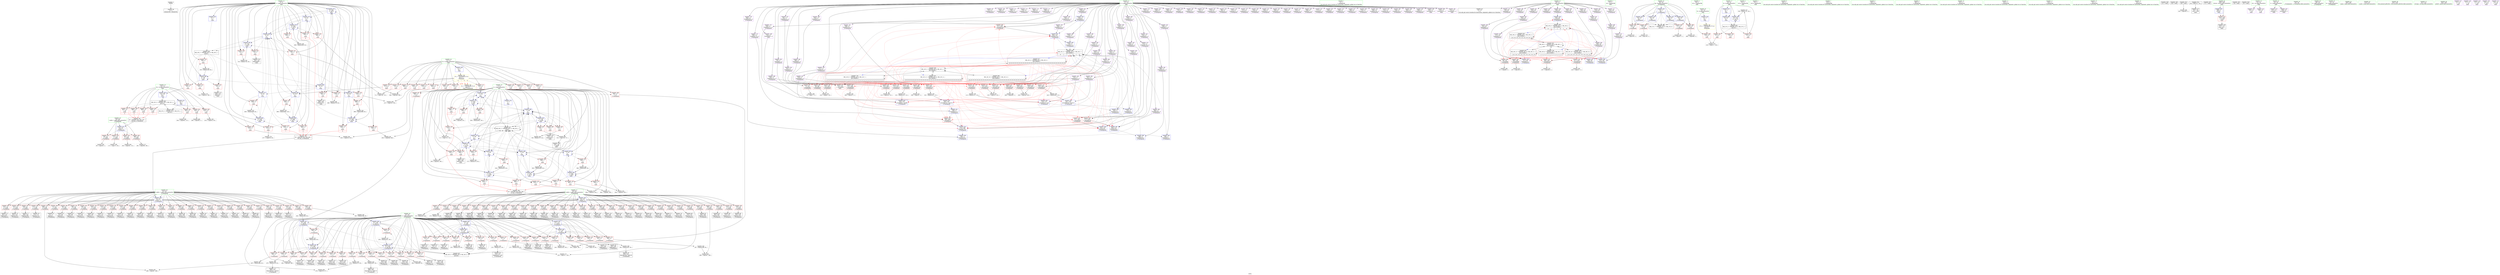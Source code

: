 digraph "SVFG" {
	label="SVFG";

	Node0x55b391e113c0 [shape=record,color=grey,label="{NodeID: 0\nNullPtr}"];
	Node0x55b391e113c0 -> Node0x55b391e12890[style=solid];
	Node0x55b391e86f00 [shape=record,color=grey,label="{NodeID: 609\n557 = cmp(555, 556, )\n}"];
	Node0x55b391e6aed0 [shape=record,color=blue,label="{NodeID: 443\n229\<--5\narrayidx90\<--\n_Z7nextposiii\n}"];
	Node0x55b391e6aed0 -> Node0x55b391e69200[style=dashed];
	Node0x55b391e6aed0 -> Node0x55b391e6b210[style=dashed];
	Node0x55b391e6aed0 -> Node0x55b391ea5840[style=dashed];
	Node0x55b391e6e3c0 [shape=record,color=red,label="{NodeID: 277\n682\<--11\n\<--N\nmain\n}"];
	Node0x55b391e6e3c0 -> Node0x55b391e83780[style=solid];
	Node0x55b391e13610 [shape=record,color=black,label="{NodeID: 111\n446\<--445\nidxprom222\<--\n_Z7nextposiii\n}"];
	Node0x55b391e81c80 [shape=record,color=grey,label="{NodeID: 554\n604 = Binary(603, 245, )\n}"];
	Node0x55b391e81c80 -> Node0x55b391e7c520[style=solid];
	Node0x55b391e681c0 [shape=record,color=red,label="{NodeID: 388\n436\<--47\n\<--i\n_Z7nextposiii\n}"];
	Node0x55b391e681c0 -> Node0x55b391e13470[style=solid];
	Node0x55b391e638b0 [shape=record,color=red,label="{NodeID: 222\n532\<--4\n\<--i\nmain\n}"];
	Node0x55b391e638b0 -> Node0x55b391e83a80[style=solid];
	Node0x55b391e60110 [shape=record,color=black,label="{NodeID: 56\n145\<--144\nidxprom39\<--\n_Z7nextposiii\n}"];
	Node0x55b391e71140 [shape=record,color=red,label="{NodeID: 333\n294\<--43\n\<--y.addr\n_Z7nextposiii\n}"];
	Node0x55b391e71140 -> Node0x55b391e614f0[style=solid];
	Node0x55b391e66a30 [shape=record,color=purple,label="{NodeID: 167\n327\<--17\narrayidx150\<--a\n_Z7nextposiii\n}"];
	Node0x55b391e11c90 [shape=record,color=green,label="{NodeID: 1\n5\<--1\n\<--dummyObj\nCan only get source location for instruction, argument, global var or function.}"];
	Node0x55b391e87080 [shape=record,color=grey,label="{NodeID: 610\n717 = cmp(715, 716, )\n}"];
	Node0x55b391e6afa0 [shape=record,color=blue,label="{NodeID: 444\n236\<--64\narrayidx94\<--\n_Z7nextposiii\n}"];
	Node0x55b391e6afa0 -> Node0x55b391ea5d40[style=dashed];
	Node0x55b391e6e490 [shape=record,color=red,label="{NodeID: 278\n710\<--11\n\<--N\nmain\n}"];
	Node0x55b391e6e490 -> Node0x55b391e87800[style=solid];
	Node0x55b391e136e0 [shape=record,color=black,label="{NodeID: 112\n449\<--448\nidxprom224\<--\n_Z7nextposiii\n}"];
	Node0x55b391e81e00 [shape=record,color=grey,label="{NodeID: 555\n222 = Binary(221, 113, )\n}"];
	Node0x55b391e81e00 -> Node0x55b391e6ae00[style=solid];
	Node0x55b391e68290 [shape=record,color=red,label="{NodeID: 389\n452\<--47\n\<--i\n_Z7nextposiii\n}"];
	Node0x55b391e68290 -> Node0x55b391e137b0[style=solid];
	Node0x55b391e63980 [shape=record,color=red,label="{NodeID: 223\n535\<--4\n\<--i\nmain\n}"];
	Node0x55b391e63980 -> Node0x55b391e644d0[style=solid];
	Node0x55b391e601a0 [shape=record,color=black,label="{NodeID: 57\n149\<--148\nidxprom41\<--\n_Z7nextposiii\n}"];
	Node0x55b391e71210 [shape=record,color=red,label="{NodeID: 334\n303\<--43\n\<--y.addr\n_Z7nextposiii\n}"];
	Node0x55b391e71210 -> Node0x55b391e61690[style=solid];
	Node0x55b391e66b00 [shape=record,color=purple,label="{NodeID: 168\n330\<--17\narrayidx152\<--a\n_Z7nextposiii\n}"];
	Node0x55b391e66b00 -> Node0x55b391e69610[style=solid];
	Node0x55b391e66b00 -> Node0x55b391e6b480[style=solid];
	Node0x55b391e10d30 [shape=record,color=green,label="{NodeID: 2\n27\<--1\n.str\<--dummyObj\nGlob }"];
	Node0x55b391e87200 [shape=record,color=grey,label="{NodeID: 611\n298 = cmp(297, 5, )\n}"];
	Node0x55b391e6b070 [shape=record,color=blue,label="{NodeID: 445\n53\<--64\nfg\<--\n_Z7nextposiii\n}"];
	Node0x55b391e6b070 -> Node0x55b391e686a0[style=dashed];
	Node0x55b391e6b070 -> Node0x55b391ea5340[style=dashed];
	Node0x55b391e6e560 [shape=record,color=red,label="{NodeID: 279\n716\<--11\n\<--N\nmain\n}"];
	Node0x55b391e6e560 -> Node0x55b391e87080[style=solid];
	Node0x55b391e137b0 [shape=record,color=black,label="{NodeID: 113\n453\<--452\nidxprom226\<--\n_Z7nextposiii\n}"];
	Node0x55b391e81f80 [shape=record,color=grey,label="{NodeID: 556\n609 = Binary(608, 64, )\n}"];
	Node0x55b391e81f80 -> Node0x55b391e7c5f0[style=solid];
	Node0x55b391e68360 [shape=record,color=red,label="{NodeID: 390\n464\<--47\n\<--i\n_Z7nextposiii\n}"];
	Node0x55b391e68360 -> Node0x55b391e80300[style=solid];
	Node0x55b391e63a50 [shape=record,color=red,label="{NodeID: 224\n545\<--4\n\<--i\nmain\n}"];
	Node0x55b391e63a50 -> Node0x55b391e7bea0[style=solid];
	Node0x55b391e60230 [shape=record,color=black,label="{NodeID: 58\n153\<--152\nidxprom43\<--sub\n_Z7nextposiii\n}"];
	Node0x55b391e712e0 [shape=record,color=red,label="{NodeID: 335\n312\<--43\n\<--y.addr\n_Z7nextposiii\n}"];
	Node0x55b391e712e0 -> Node0x55b391e61830[style=solid];
	Node0x55b391e66bd0 [shape=record,color=purple,label="{NodeID: 169\n336\<--17\narrayidx155\<--a\n_Z7nextposiii\n}"];
	Node0x55b391e11b70 [shape=record,color=green,label="{NodeID: 3\n29\<--1\n.str.1\<--dummyObj\nGlob }"];
	Node0x55b391e87380 [shape=record,color=grey,label="{NodeID: 612\n249 = cmp(248, 5, )\n}"];
	Node0x55b391e6b140 [shape=record,color=blue,label="{NodeID: 446\n47\<--244\ni\<--dec\n_Z7nextposiii\n}"];
	Node0x55b391e6b140 -> Node0x55b391e72c10[style=dashed];
	Node0x55b391e6b140 -> Node0x55b391e72ce0[style=dashed];
	Node0x55b391e6b140 -> Node0x55b391e72db0[style=dashed];
	Node0x55b391e6b140 -> Node0x55b391e72e80[style=dashed];
	Node0x55b391e6b140 -> Node0x55b391e72f50[style=dashed];
	Node0x55b391e6b140 -> Node0x55b391e73020[style=dashed];
	Node0x55b391e6b140 -> Node0x55b391e730f0[style=dashed];
	Node0x55b391e6b140 -> Node0x55b391e731c0[style=dashed];
	Node0x55b391e6b140 -> Node0x55b391e73290[style=dashed];
	Node0x55b391e6b140 -> Node0x55b391e6b140[style=dashed];
	Node0x55b391e6b140 -> Node0x55b391ea4e40[style=dashed];
	Node0x55b391e6e630 [shape=record,color=red,label="{NodeID: 280\n727\<--11\n\<--N\nmain\n}"];
	Node0x55b391e6e630 -> Node0x55b391e86900[style=solid];
	Node0x55b391e13880 [shape=record,color=black,label="{NodeID: 114\n456\<--455\nidxprom228\<--\n_Z7nextposiii\n}"];
	Node0x55b391e82100 [shape=record,color=grey,label="{NodeID: 557\n748 = Binary(747, 64, )\n}"];
	Node0x55b391e82100 -> Node0x55b391e7d3c0[style=solid];
	Node0x55b391e68430 [shape=record,color=red,label="{NodeID: 391\n478\<--47\n\<--i\n_Z7nextposiii\n}"];
	Node0x55b391e68430 -> Node0x55b391e80780[style=solid];
	Node0x55b391e63b20 [shape=record,color=red,label="{NodeID: 225\n549\<--4\n\<--i\nmain\n}"];
	Node0x55b391e63b20 -> Node0x55b391e80a80[style=solid];
	Node0x55b391e602c0 [shape=record,color=black,label="{NodeID: 59\n162\<--161\nidxprom48\<--\n_Z7nextposiii\n}"];
	Node0x55b391e713b0 [shape=record,color=red,label="{NodeID: 336\n319\<--43\n\<--y.addr\n_Z7nextposiii\n}"];
	Node0x55b391e713b0 -> Node0x55b391e619d0[style=solid];
	Node0x55b391e66ca0 [shape=record,color=purple,label="{NodeID: 170\n339\<--17\narrayidx157\<--a\n_Z7nextposiii\n}"];
	Node0x55b391e66ca0 -> Node0x55b391e6b550[style=solid];
	Node0x55b391e11a20 [shape=record,color=green,label="{NodeID: 4\n31\<--1\n.str.2\<--dummyObj\nGlob }"];
	Node0x55b391e87500 [shape=record,color=grey,label="{NodeID: 613\n563 = cmp(561, 562, )\n}"];
	Node0x55b391e6b210 [shape=record,color=blue,label="{NodeID: 447\n264\<--257\narrayidx110\<--\n_Z7nextposiii\n}"];
	Node0x55b391e6b210 -> Node0x55b391e6b2e0[style=dashed];
	Node0x55b391e6b210 -> Node0x55b391ea5840[style=dashed];
	Node0x55b391e6e700 [shape=record,color=red,label="{NodeID: 281\n583\<--13\n\<--M\nmain\n}"];
	Node0x55b391e6e700 -> Node0x55b391e86a80[style=solid];
	Node0x55b391e64070 [shape=record,color=black,label="{NodeID: 115\n472\<--471\nidxprom238\<--\n_Z7nextposiii\n}"];
	Node0x55b391e82280 [shape=record,color=grey,label="{NodeID: 558\n175 = Binary(174, 64, )\n}"];
	Node0x55b391e82280 -> Node0x55b391e6ad30[style=solid];
	Node0x55b391e68500 [shape=record,color=red,label="{NodeID: 392\n486\<--47\n\<--i\n_Z7nextposiii\n}"];
	Node0x55b391e68500 -> Node0x55b391e83000[style=solid];
	Node0x55b391e63bf0 [shape=record,color=red,label="{NodeID: 226\n555\<--4\n\<--i\nmain\n}"];
	Node0x55b391e63bf0 -> Node0x55b391e86f00[style=solid];
	Node0x55b391e60350 [shape=record,color=black,label="{NodeID: 60\n165\<--164\nidxprom50\<--\n_Z7nextposiii\n}"];
	Node0x55b391e71480 [shape=record,color=red,label="{NodeID: 337\n328\<--43\n\<--y.addr\n_Z7nextposiii\n}"];
	Node0x55b391e71480 -> Node0x55b391e61b70[style=solid];
	Node0x55b391e66d70 [shape=record,color=purple,label="{NodeID: 171\n362\<--17\narrayidx171\<--a\n_Z7nextposiii\n}"];
	Node0x55b391e123a0 [shape=record,color=green,label="{NodeID: 5\n33\<--1\n.str.3\<--dummyObj\nGlob }"];
	Node0x55b391e87680 [shape=record,color=grey,label="{NodeID: 614\n197 = cmp(196, 5, )\n}"];
	Node0x55b391e6b2e0 [shape=record,color=blue,label="{NodeID: 448\n276\<--5\narrayidx117\<--\n_Z7nextposiii\n}"];
	Node0x55b391e6b2e0 -> Node0x55b391ea5840[style=dashed];
	Node0x55b391e6e7d0 [shape=record,color=red,label="{NodeID: 282\n600\<--13\n\<--M\nmain\n|{<s0>6}}"];
	Node0x55b391e6e7d0:s0 -> Node0x55b391ef5230[style=solid,color=red];
	Node0x55b391e64100 [shape=record,color=black,label="{NodeID: 116\n475\<--474\nidxprom240\<--\n_Z7nextposiii\n}"];
	Node0x55b391e82400 [shape=record,color=grey,label="{NodeID: 559\n376 = Binary(375, 64, )\n}"];
	Node0x55b391e82400 -> Node0x55b391e86180[style=solid];
	Node0x55b391e685d0 [shape=record,color=red,label="{NodeID: 393\n138\<--53\n\<--fg\n_Z7nextposiii\n}"];
	Node0x55b391e685d0 -> Node0x55b391e83c00[style=solid];
	Node0x55b391e63cc0 [shape=record,color=red,label="{NodeID: 227\n565\<--4\n\<--i\nmain\n}"];
	Node0x55b391e63cc0 -> Node0x55b391e645a0[style=solid];
	Node0x55b391e603e0 [shape=record,color=black,label="{NodeID: 61\n182\<--181\nidxprom60\<--\n_Z7nextposiii\n}"];
	Node0x55b391e71550 [shape=record,color=red,label="{NodeID: 338\n337\<--43\n\<--y.addr\n_Z7nextposiii\n}"];
	Node0x55b391e71550 -> Node0x55b391e61d10[style=solid];
	Node0x55b391e66e40 [shape=record,color=purple,label="{NodeID: 172\n365\<--17\narrayidx173\<--a\n_Z7nextposiii\n}"];
	Node0x55b391e66e40 -> Node0x55b391e696e0[style=solid];
	Node0x55b391e5f4a0 [shape=record,color=green,label="{NodeID: 6\n64\<--1\n\<--dummyObj\nCan only get source location for instruction, argument, global var or function.}"];
	Node0x55b391e87800 [shape=record,color=grey,label="{NodeID: 615\n711 = cmp(709, 710, )\n}"];
	Node0x55b391e6b3b0 [shape=record,color=blue,label="{NodeID: 449\n47\<--285\ni\<--sub123\n_Z7nextposiii\n}"];
	Node0x55b391e6b3b0 -> Node0x55b391e73360[style=dashed];
	Node0x55b391e6b3b0 -> Node0x55b391e73430[style=dashed];
	Node0x55b391e6b3b0 -> Node0x55b391e73500[style=dashed];
	Node0x55b391e6b3b0 -> Node0x55b391e735d0[style=dashed];
	Node0x55b391e6b3b0 -> Node0x55b391e736a0[style=dashed];
	Node0x55b391e6b3b0 -> Node0x55b391e73770[style=dashed];
	Node0x55b391e6b3b0 -> Node0x55b391e73840[style=dashed];
	Node0x55b391e6b3b0 -> Node0x55b391e73910[style=dashed];
	Node0x55b391e6b3b0 -> Node0x55b391e739e0[style=dashed];
	Node0x55b391e6b3b0 -> Node0x55b391e6b7c0[style=dashed];
	Node0x55b391e6b3b0 -> Node0x55b391ea4e40[style=dashed];
	Node0x55b391e6e8a0 [shape=record,color=red,label="{NodeID: 283\n613\<--13\n\<--M\nmain\n}"];
	Node0x55b391e6e8a0 -> Node0x55b391e85580[style=solid];
	Node0x55b391e64190 [shape=record,color=black,label="{NodeID: 117\n480\<--479\nidxprom243\<--sub242\n_Z7nextposiii\n}"];
	Node0x55b391e82580 [shape=record,color=grey,label="{NodeID: 560\n135 = Binary(134, 64, )\n}"];
	Node0x55b391e82580 -> Node0x55b391e6aac0[style=solid];
	Node0x55b391e686a0 [shape=record,color=red,label="{NodeID: 394\n248\<--53\n\<--fg\n_Z7nextposiii\n}"];
	Node0x55b391e686a0 -> Node0x55b391e87380[style=solid];
	Node0x55b391e63d90 [shape=record,color=red,label="{NodeID: 228\n579\<--4\n\<--i\nmain\n}"];
	Node0x55b391e63d90 -> Node0x55b391e82e80[style=solid];
	Node0x55b391e604b0 [shape=record,color=black,label="{NodeID: 62\n185\<--184\nidxprom62\<--\n_Z7nextposiii\n}"];
	Node0x55b391e71620 [shape=record,color=red,label="{NodeID: 339\n344\<--43\n\<--y.addr\n_Z7nextposiii\n}"];
	Node0x55b391e71620 -> Node0x55b391e61eb0[style=solid];
	Node0x55b391e66f10 [shape=record,color=purple,label="{NodeID: 173\n370\<--17\narrayidx176\<--a\n_Z7nextposiii\n}"];
	Node0x55b391e5f530 [shape=record,color=green,label="{NodeID: 7\n113\<--1\n\<--dummyObj\nCan only get source location for instruction, argument, global var or function.}"];
	Node0x55b391e6b480 [shape=record,color=blue,label="{NodeID: 450\n330\<--332\narrayidx152\<--mul153\n_Z7nextposiii\n}"];
	Node0x55b391e6b480 -> Node0x55b391e6b550[style=dashed];
	Node0x55b391e6e970 [shape=record,color=red,label="{NodeID: 284\n630\<--13\n\<--M\nmain\n|{<s0>7}}"];
	Node0x55b391e6e970:s0 -> Node0x55b391ef5230[style=solid,color=red];
	Node0x55b391e64260 [shape=record,color=black,label="{NodeID: 118\n483\<--482\nidxprom245\<--\n_Z7nextposiii\n}"];
	Node0x55b391e82700 [shape=record,color=grey,label="{NodeID: 561\n743 = Binary(742, 64, )\n}"];
	Node0x55b391e82700 -> Node0x55b391e7d2f0[style=solid];
	Node0x55b391e68770 [shape=record,color=red,label="{NodeID: 395\n357\<--53\n\<--fg\n_Z7nextposiii\n}"];
	Node0x55b391e68770 -> Node0x55b391e84680[style=solid];
	Node0x55b391e63e60 [shape=record,color=red,label="{NodeID: 229\n588\<--4\n\<--i\nmain\n}"];
	Node0x55b391e63e60 -> Node0x55b391e86300[style=solid];
	Node0x55b391e60580 [shape=record,color=black,label="{NodeID: 63\n191\<--190\nidxprom66\<--\n_Z7nextposiii\n}"];
	Node0x55b391e716f0 [shape=record,color=red,label="{NodeID: 340\n363\<--43\n\<--y.addr\n_Z7nextposiii\n}"];
	Node0x55b391e716f0 -> Node0x55b391e5f7e0[style=solid];
	Node0x55b391e66fe0 [shape=record,color=purple,label="{NodeID: 174\n373\<--17\narrayidx178\<--a\n_Z7nextposiii\n}"];
	Node0x55b391e66fe0 -> Node0x55b391e6b890[style=solid];
	Node0x55b391e11de0 [shape=record,color=green,label="{NodeID: 8\n245\<--1\n\<--dummyObj\nCan only get source location for instruction, argument, global var or function.}"];
	Node0x55b391e9ea40 [shape=record,color=black,label="{NodeID: 617\nMR_14V_4 = PHI(MR_14V_5, MR_14V_3, )\npts\{180000 \}\n|{|<s3>6|<s4>6|<s5>6|<s6>6|<s7>6|<s8>6|<s9>6|<s10>6|<s11>6|<s12>6|<s13>6|<s14>6|<s15>6|<s16>6|<s17>6|<s18>6|<s19>6|<s20>6|<s21>6|<s22>6|<s23>6|<s24>6|<s25>6|<s26>6|<s27>6|<s28>6|<s29>6|<s30>6|<s31>6}}"];
	Node0x55b391e9ea40 -> Node0x55b391e69d60[style=dashed];
	Node0x55b391e9ea40 -> Node0x55b391e9ea40[style=dashed];
	Node0x55b391e9ea40 -> Node0x55b391ea2b40[style=dashed];
	Node0x55b391e9ea40:s3 -> Node0x55b391e68910[style=dashed,color=red];
	Node0x55b391e9ea40:s4 -> Node0x55b391e68ab0[style=dashed,color=red];
	Node0x55b391e9ea40:s5 -> Node0x55b391e68b80[style=dashed,color=red];
	Node0x55b391e9ea40:s6 -> Node0x55b391e68c50[style=dashed,color=red];
	Node0x55b391e9ea40:s7 -> Node0x55b391e68d20[style=dashed,color=red];
	Node0x55b391e9ea40:s8 -> Node0x55b391e68df0[style=dashed,color=red];
	Node0x55b391e9ea40:s9 -> Node0x55b391e68f90[style=dashed,color=red];
	Node0x55b391e9ea40:s10 -> Node0x55b391e69060[style=dashed,color=red];
	Node0x55b391e9ea40:s11 -> Node0x55b391e69130[style=dashed,color=red];
	Node0x55b391e9ea40:s12 -> Node0x55b391e69200[style=dashed,color=red];
	Node0x55b391e9ea40:s13 -> Node0x55b391e692d0[style=dashed,color=red];
	Node0x55b391e9ea40:s14 -> Node0x55b391e69470[style=dashed,color=red];
	Node0x55b391e9ea40:s15 -> Node0x55b391e69540[style=dashed,color=red];
	Node0x55b391e9ea40:s16 -> Node0x55b391e69610[style=dashed,color=red];
	Node0x55b391e9ea40:s17 -> Node0x55b391e696e0[style=dashed,color=red];
	Node0x55b391e9ea40:s18 -> Node0x55b391e697b0[style=dashed,color=red];
	Node0x55b391e9ea40:s19 -> Node0x55b391e69950[style=dashed,color=red];
	Node0x55b391e9ea40:s20 -> Node0x55b391e69a20[style=dashed,color=red];
	Node0x55b391e9ea40:s21 -> Node0x55b391e69af0[style=dashed,color=red];
	Node0x55b391e9ea40:s22 -> Node0x55b391e69bc0[style=dashed,color=red];
	Node0x55b391e9ea40:s23 -> Node0x55b391e6a780[style=dashed,color=red];
	Node0x55b391e9ea40:s24 -> Node0x55b391e6ab90[style=dashed,color=red];
	Node0x55b391e9ea40:s25 -> Node0x55b391e6ae00[style=dashed,color=red];
	Node0x55b391e9ea40:s26 -> Node0x55b391e6b210[style=dashed,color=red];
	Node0x55b391e9ea40:s27 -> Node0x55b391e6b480[style=dashed,color=red];
	Node0x55b391e9ea40:s28 -> Node0x55b391e6b890[style=dashed,color=red];
	Node0x55b391e9ea40:s29 -> Node0x55b391e6bb00[style=dashed,color=red];
	Node0x55b391e9ea40:s30 -> Node0x55b391e7bb60[style=dashed,color=red];
	Node0x55b391e9ea40:s31 -> Node0x55b391ea5840[style=dashed,color=red];
	Node0x55b391e6b550 [shape=record,color=blue,label="{NodeID: 451\n339\<--5\narrayidx157\<--\n_Z7nextposiii\n}"];
	Node0x55b391e6b550 -> Node0x55b391e696e0[style=dashed];
	Node0x55b391e6b550 -> Node0x55b391e6b890[style=dashed];
	Node0x55b391e6b550 -> Node0x55b391ea5840[style=dashed];
	Node0x55b391e6ea40 [shape=record,color=red,label="{NodeID: 285\n643\<--13\n\<--M\nmain\n}"];
	Node0x55b391e6ea40 -> Node0x55b391e84c80[style=solid];
	Node0x55b391e64330 [shape=record,color=black,label="{NodeID: 119\n492\<--491\nidxprom250\<--\n_Z7nextposiii\n}"];
	Node0x55b391ec1d50 [shape=record,color=black,label="{NodeID: 728\nMR_14V_8 = PHI(MR_14V_9, MR_14V_7, )\npts\{180000 \}\n|{|<s3>7|<s4>7|<s5>7|<s6>7|<s7>7|<s8>7|<s9>7|<s10>7|<s11>7|<s12>7|<s13>7|<s14>7|<s15>7|<s16>7|<s17>7|<s18>7|<s19>7|<s20>7|<s21>7|<s22>7|<s23>7|<s24>7|<s25>7|<s26>7|<s27>7|<s28>7|<s29>7|<s30>7|<s31>7}}"];
	Node0x55b391ec1d50 -> Node0x55b391e69d60[style=dashed];
	Node0x55b391ec1d50 -> Node0x55b391ea2b40[style=dashed];
	Node0x55b391ec1d50 -> Node0x55b391ec1d50[style=dashed];
	Node0x55b391ec1d50:s3 -> Node0x55b391e68910[style=dashed,color=red];
	Node0x55b391ec1d50:s4 -> Node0x55b391e68ab0[style=dashed,color=red];
	Node0x55b391ec1d50:s5 -> Node0x55b391e68b80[style=dashed,color=red];
	Node0x55b391ec1d50:s6 -> Node0x55b391e68c50[style=dashed,color=red];
	Node0x55b391ec1d50:s7 -> Node0x55b391e68d20[style=dashed,color=red];
	Node0x55b391ec1d50:s8 -> Node0x55b391e68df0[style=dashed,color=red];
	Node0x55b391ec1d50:s9 -> Node0x55b391e68f90[style=dashed,color=red];
	Node0x55b391ec1d50:s10 -> Node0x55b391e69060[style=dashed,color=red];
	Node0x55b391ec1d50:s11 -> Node0x55b391e69130[style=dashed,color=red];
	Node0x55b391ec1d50:s12 -> Node0x55b391e69200[style=dashed,color=red];
	Node0x55b391ec1d50:s13 -> Node0x55b391e692d0[style=dashed,color=red];
	Node0x55b391ec1d50:s14 -> Node0x55b391e69470[style=dashed,color=red];
	Node0x55b391ec1d50:s15 -> Node0x55b391e69540[style=dashed,color=red];
	Node0x55b391ec1d50:s16 -> Node0x55b391e69610[style=dashed,color=red];
	Node0x55b391ec1d50:s17 -> Node0x55b391e696e0[style=dashed,color=red];
	Node0x55b391ec1d50:s18 -> Node0x55b391e697b0[style=dashed,color=red];
	Node0x55b391ec1d50:s19 -> Node0x55b391e69950[style=dashed,color=red];
	Node0x55b391ec1d50:s20 -> Node0x55b391e69a20[style=dashed,color=red];
	Node0x55b391ec1d50:s21 -> Node0x55b391e69af0[style=dashed,color=red];
	Node0x55b391ec1d50:s22 -> Node0x55b391e69bc0[style=dashed,color=red];
	Node0x55b391ec1d50:s23 -> Node0x55b391e6a780[style=dashed,color=red];
	Node0x55b391ec1d50:s24 -> Node0x55b391e6ab90[style=dashed,color=red];
	Node0x55b391ec1d50:s25 -> Node0x55b391e6ae00[style=dashed,color=red];
	Node0x55b391ec1d50:s26 -> Node0x55b391e6b210[style=dashed,color=red];
	Node0x55b391ec1d50:s27 -> Node0x55b391e6b480[style=dashed,color=red];
	Node0x55b391ec1d50:s28 -> Node0x55b391e6b890[style=dashed,color=red];
	Node0x55b391ec1d50:s29 -> Node0x55b391e6bb00[style=dashed,color=red];
	Node0x55b391ec1d50:s30 -> Node0x55b391e7bb60[style=dashed,color=red];
	Node0x55b391ec1d50:s31 -> Node0x55b391ea5840[style=dashed,color=red];
	Node0x55b391e82880 [shape=record,color=grey,label="{NodeID: 562\n285 = Binary(284, 64, )\n}"];
	Node0x55b391e82880 -> Node0x55b391e6b3b0[style=solid];
	Node0x55b391e68840 [shape=record,color=red,label="{NodeID: 396\n468\<--53\n\<--fg\n_Z7nextposiii\n}"];
	Node0x55b391e68840 -> Node0x55b391e83900[style=solid];
	Node0x55b391e63f30 [shape=record,color=red,label="{NodeID: 230\n598\<--4\n\<--i\nmain\n|{<s0>6}}"];
	Node0x55b391e63f30:s0 -> Node0x55b391ef4c10[style=solid,color=red];
	Node0x55b391e60650 [shape=record,color=black,label="{NodeID: 64\n194\<--193\nidxprom68\<--\n_Z7nextposiii\n}"];
	Node0x55b391e717c0 [shape=record,color=red,label="{NodeID: 341\n371\<--43\n\<--y.addr\n_Z7nextposiii\n}"];
	Node0x55b391e717c0 -> Node0x55b391e5f980[style=solid];
	Node0x55b391e670b0 [shape=record,color=purple,label="{NodeID: 175\n382\<--17\narrayidx183\<--a\n_Z7nextposiii\n}"];
	Node0x55b391e11e70 [shape=record,color=green,label="{NodeID: 9\n392\<--1\n\<--dummyObj\nCan only get source location for instruction, argument, global var or function.}"];
	Node0x55b391e9ef40 [shape=record,color=black,label="{NodeID: 618\nMR_16V_4 = PHI(MR_16V_5, MR_16V_3, )\npts\{210000 \}\n|{|<s2>6|<s3>6|<s4>6|<s5>6|<s6>6|<s7>6|<s8>6|<s9>6|<s10>6}}"];
	Node0x55b391e9ef40 -> Node0x55b391e9ef40[style=dashed];
	Node0x55b391e9ef40 -> Node0x55b391ea3040[style=dashed];
	Node0x55b391e9ef40:s2 -> Node0x55b391e689e0[style=dashed,color=red];
	Node0x55b391e9ef40:s3 -> Node0x55b391e68ec0[style=dashed,color=red];
	Node0x55b391e9ef40:s4 -> Node0x55b391e693a0[style=dashed,color=red];
	Node0x55b391e9ef40:s5 -> Node0x55b391e69880[style=dashed,color=red];
	Node0x55b391e9ef40:s6 -> Node0x55b391e6a920[style=dashed,color=red];
	Node0x55b391e9ef40:s7 -> Node0x55b391e6afa0[style=dashed,color=red];
	Node0x55b391e9ef40:s8 -> Node0x55b391e6b620[style=dashed,color=red];
	Node0x55b391e9ef40:s9 -> Node0x55b391e6bca0[style=dashed,color=red];
	Node0x55b391e9ef40:s10 -> Node0x55b391ea5d40[style=dashed,color=red];
	Node0x55b391e6b620 [shape=record,color=blue,label="{NodeID: 452\n346\<--64\narrayidx161\<--\n_Z7nextposiii\n}"];
	Node0x55b391e6b620 -> Node0x55b391ea5d40[style=dashed];
	Node0x55b391e6eb10 [shape=record,color=red,label="{NodeID: 286\n660\<--13\n\<--M\nmain\n|{<s0>8}}"];
	Node0x55b391e6eb10:s0 -> Node0x55b391ef5230[style=solid,color=red];
	Node0x55b391e64400 [shape=record,color=black,label="{NodeID: 120\n495\<--494\nidxprom252\<--\n_Z7nextposiii\n}"];
	Node0x55b391ec2250 [shape=record,color=black,label="{NodeID: 729\nMR_16V_8 = PHI(MR_16V_9, MR_16V_7, )\npts\{210000 \}\n|{|<s2>7|<s3>7|<s4>7|<s5>7|<s6>7|<s7>7|<s8>7|<s9>7|<s10>7}}"];
	Node0x55b391ec2250 -> Node0x55b391ea3040[style=dashed];
	Node0x55b391ec2250 -> Node0x55b391ec2250[style=dashed];
	Node0x55b391ec2250:s2 -> Node0x55b391e689e0[style=dashed,color=red];
	Node0x55b391ec2250:s3 -> Node0x55b391e68ec0[style=dashed,color=red];
	Node0x55b391ec2250:s4 -> Node0x55b391e693a0[style=dashed,color=red];
	Node0x55b391ec2250:s5 -> Node0x55b391e69880[style=dashed,color=red];
	Node0x55b391ec2250:s6 -> Node0x55b391e6a920[style=dashed,color=red];
	Node0x55b391ec2250:s7 -> Node0x55b391e6afa0[style=dashed,color=red];
	Node0x55b391ec2250:s8 -> Node0x55b391e6b620[style=dashed,color=red];
	Node0x55b391ec2250:s9 -> Node0x55b391e6bca0[style=dashed,color=red];
	Node0x55b391ec2250:s10 -> Node0x55b391ea5d40[style=dashed,color=red];
	Node0x55b391e82a00 [shape=record,color=grey,label="{NodeID: 563\n575 = Binary(574, 64, )\n}"];
	Node0x55b391e82a00 -> Node0x55b391e7c1e0[style=solid];
	Node0x55b391e68910 [shape=record,color=red,label="{NodeID: 397\n77\<--76\n\<--arrayidx3\n_Z7nextposiii\n}"];
	Node0x55b391e68910 -> Node0x55b391e85100[style=solid];
	Node0x55b391e6bea0 [shape=record,color=red,label="{NodeID: 231\n608\<--4\n\<--i\nmain\n}"];
	Node0x55b391e6bea0 -> Node0x55b391e81f80[style=solid];
	Node0x55b391e60720 [shape=record,color=black,label="{NodeID: 65\n200\<--199\nidxprom72\<--\n_Z7nextposiii\n}"];
	Node0x55b391e71890 [shape=record,color=red,label="{NodeID: 342\n383\<--43\n\<--y.addr\n_Z7nextposiii\n}"];
	Node0x55b391e71890 -> Node0x55b391e5fb20[style=solid];
	Node0x55b391e67180 [shape=record,color=purple,label="{NodeID: 176\n385\<--17\narrayidx185\<--a\n_Z7nextposiii\n}"];
	Node0x55b391e67180 -> Node0x55b391e6b960[style=solid];
	Node0x55b391e11f00 [shape=record,color=green,label="{NodeID: 10\n522\<--1\n\<--dummyObj\nCan only get source location for instruction, argument, global var or function.}"];
	Node0x55b391e6b6f0 [shape=record,color=blue,label="{NodeID: 453\n53\<--64\nfg\<--\n_Z7nextposiii\n}"];
	Node0x55b391e6b6f0 -> Node0x55b391e68770[style=dashed];
	Node0x55b391e6b6f0 -> Node0x55b391ea5340[style=dashed];
	Node0x55b391e6ebe0 [shape=record,color=red,label="{NodeID: 287\n687\<--13\n\<--M\nmain\n|{<s0>9}}"];
	Node0x55b391e6ebe0:s0 -> Node0x55b391ef5230[style=solid,color=red];
	Node0x55b391e644d0 [shape=record,color=black,label="{NodeID: 121\n536\<--535\nidxprom\<--\nmain\n}"];
	Node0x55b391e82b80 [shape=record,color=grey,label="{NodeID: 564\n738 = Binary(737, 64, )\n}"];
	Node0x55b391e82b80 -> Node0x55b391e7d220[style=solid];
	Node0x55b391e689e0 [shape=record,color=red,label="{NodeID: 398\n86\<--85\n\<--arrayidx8\n_Z7nextposiii\n}"];
	Node0x55b391e689e0 -> Node0x55b391e84f80[style=solid];
	Node0x55b391e6bf30 [shape=record,color=red,label="{NodeID: 232\n618\<--4\n\<--i\nmain\n}"];
	Node0x55b391e6bf30 -> Node0x55b391e85880[style=solid];
	Node0x55b391e607f0 [shape=record,color=black,label="{NodeID: 66\n203\<--202\nidxprom74\<--\n_Z7nextposiii\n}"];
	Node0x55b391e71960 [shape=record,color=red,label="{NodeID: 343\n405\<--43\n\<--y.addr\n_Z7nextposiii\n}"];
	Node0x55b391e71960 -> Node0x55b391e5fcc0[style=solid];
	Node0x55b391e67250 [shape=record,color=purple,label="{NodeID: 177\n404\<--17\narrayidx196\<--a\n_Z7nextposiii\n}"];
	Node0x55b391e1ba50 [shape=record,color=green,label="{NodeID: 11\n523\<--1\n\<--dummyObj\nCan only get source location for instruction, argument, global var or function.}"];
	Node0x55b391e6b7c0 [shape=record,color=blue,label="{NodeID: 454\n47\<--354\ni\<--dec166\n_Z7nextposiii\n}"];
	Node0x55b391e6b7c0 -> Node0x55b391e73360[style=dashed];
	Node0x55b391e6b7c0 -> Node0x55b391e73430[style=dashed];
	Node0x55b391e6b7c0 -> Node0x55b391e73500[style=dashed];
	Node0x55b391e6b7c0 -> Node0x55b391e735d0[style=dashed];
	Node0x55b391e6b7c0 -> Node0x55b391e736a0[style=dashed];
	Node0x55b391e6b7c0 -> Node0x55b391e73770[style=dashed];
	Node0x55b391e6b7c0 -> Node0x55b391e73840[style=dashed];
	Node0x55b391e6b7c0 -> Node0x55b391e73910[style=dashed];
	Node0x55b391e6b7c0 -> Node0x55b391e739e0[style=dashed];
	Node0x55b391e6b7c0 -> Node0x55b391e6b7c0[style=dashed];
	Node0x55b391e6b7c0 -> Node0x55b391ea4e40[style=dashed];
	Node0x55b391e6ecb0 [shape=record,color=red,label="{NodeID: 288\n518\<--15\n\<--K\nmain\n}"];
	Node0x55b391e6ecb0 -> Node0x55b391e83480[style=solid];
	Node0x55b391e645a0 [shape=record,color=black,label="{NodeID: 122\n566\<--565\nidxprom13\<--\nmain\n}"];
	Node0x55b391e82d00 [shape=record,color=grey,label="{NodeID: 565\n267 = Binary(266, 64, )\n}"];
	Node0x55b391e82d00 -> Node0x55b391e86600[style=solid];
	Node0x55b391e68ab0 [shape=record,color=red,label="{NodeID: 399\n95\<--94\n\<--arrayidx14\n_Z7nextposiii\n}"];
	Node0x55b391e68ab0 -> Node0x55b391e84e00[style=solid];
	Node0x55b391e6c000 [shape=record,color=red,label="{NodeID: 233\n628\<--4\n\<--i\nmain\n|{<s0>7}}"];
	Node0x55b391e6c000:s0 -> Node0x55b391ef4c10[style=solid,color=red];
	Node0x55b391e608c0 [shape=record,color=black,label="{NodeID: 67\n207\<--206\nidxprom76\<--\n_Z7nextposiii\n}"];
	Node0x55b391e71a30 [shape=record,color=red,label="{NodeID: 344\n414\<--43\n\<--y.addr\n_Z7nextposiii\n}"];
	Node0x55b391e71a30 -> Node0x55b391e5fe60[style=solid];
	Node0x55b391e67320 [shape=record,color=purple,label="{NodeID: 178\n407\<--17\narrayidx198\<--a\n_Z7nextposiii\n}"];
	Node0x55b391e67320 -> Node0x55b391e697b0[style=solid];
	Node0x55b391e1bb20 [shape=record,color=green,label="{NodeID: 12\n524\<--1\n\<--dummyObj\nCan only get source location for instruction, argument, global var or function.}"];
	Node0x55b391e6b890 [shape=record,color=blue,label="{NodeID: 455\n373\<--366\narrayidx178\<--\n_Z7nextposiii\n}"];
	Node0x55b391e6b890 -> Node0x55b391e6b960[style=dashed];
	Node0x55b391e6b890 -> Node0x55b391ea5840[style=dashed];
	Node0x55b391e6ed80 [shape=record,color=red,label="{NodeID: 289\n71\<--41\n\<--x.addr\n_Z7nextposiii\n}"];
	Node0x55b391e6ed80 -> Node0x55b391e12a90[style=solid];
	Node0x55b391e64670 [shape=record,color=black,label="{NodeID: 123\n569\<--568\nidxprom15\<--\nmain\n}"];
	Node0x55b391e82e80 [shape=record,color=grey,label="{NodeID: 566\n580 = Binary(579, 64, )\n}"];
	Node0x55b391e82e80 -> Node0x55b391e7c2b0[style=solid];
	Node0x55b391e68b80 [shape=record,color=red,label="{NodeID: 400\n102\<--101\n\<--arrayidx18\n_Z7nextposiii\n}"];
	Node0x55b391e68b80 -> Node0x55b391e84e00[style=solid];
	Node0x55b391e6c0d0 [shape=record,color=red,label="{NodeID: 234\n638\<--4\n\<--i\nmain\n}"];
	Node0x55b391e6c0d0 -> Node0x55b391e81980[style=solid];
	Node0x55b391e60990 [shape=record,color=black,label="{NodeID: 68\n210\<--209\nidxprom78\<--\n_Z7nextposiii\n}"];
	Node0x55b391e71b00 [shape=record,color=red,label="{NodeID: 345\n423\<--43\n\<--y.addr\n_Z7nextposiii\n}"];
	Node0x55b391e71b00 -> Node0x55b391e13200[style=solid];
	Node0x55b391e673f0 [shape=record,color=purple,label="{NodeID: 179\n422\<--17\narrayidx208\<--a\n_Z7nextposiii\n}"];
	Node0x55b391e10e00 [shape=record,color=green,label="{NodeID: 13\n731\<--1\n\<--dummyObj\nCan only get source location for instruction, argument, global var or function.}"];
	Node0x55b391e6b960 [shape=record,color=blue,label="{NodeID: 456\n385\<--5\narrayidx185\<--\n_Z7nextposiii\n}"];
	Node0x55b391e6b960 -> Node0x55b391ea5840[style=dashed];
	Node0x55b391e6ee50 [shape=record,color=red,label="{NodeID: 290\n80\<--41\n\<--x.addr\n_Z7nextposiii\n}"];
	Node0x55b391e6ee50 -> Node0x55b391e12c30[style=solid];
	Node0x55b391e64740 [shape=record,color=black,label="{NodeID: 124\n720\<--719\nidxprom89\<--\nmain\n}"];
	Node0x55b391e83000 [shape=record,color=grey,label="{NodeID: 567\n487 = Binary(486, 64, )\n}"];
	Node0x55b391e83000 -> Node0x55b391e86480[style=solid];
	Node0x55b391e68c50 [shape=record,color=red,label="{NodeID: 401\n111\<--110\n\<--arrayidx24\n_Z7nextposiii\n}"];
	Node0x55b391e68c50 -> Node0x55b391e81500[style=solid];
	Node0x55b391e6c1a0 [shape=record,color=red,label="{NodeID: 235\n648\<--4\n\<--i\nmain\n}"];
	Node0x55b391e6c1a0 -> Node0x55b391e84500[style=solid];
	Node0x55b391e60a60 [shape=record,color=black,label="{NodeID: 69\n216\<--215\nidxprom82\<--\n_Z7nextposiii\n}"];
	Node0x55b391e71bd0 [shape=record,color=red,label="{NodeID: 346\n430\<--43\n\<--y.addr\n_Z7nextposiii\n}"];
	Node0x55b391e71bd0 -> Node0x55b391e133a0[style=solid];
	Node0x55b391e674c0 [shape=record,color=purple,label="{NodeID: 180\n425\<--17\narrayidx210\<--a\n_Z7nextposiii\n}"];
	Node0x55b391e674c0 -> Node0x55b391e69950[style=solid];
	Node0x55b391e10ed0 [shape=record,color=green,label="{NodeID: 14\n732\<--1\n\<--dummyObj\nCan only get source location for instruction, argument, global var or function.}"];
	Node0x55b391ef4610 [shape=record,color=black,label="{NodeID: 789\n512 = PHI()\n}"];
	Node0x55b391e6ba30 [shape=record,color=blue,label="{NodeID: 457\n47\<--395\ni\<--add191\n_Z7nextposiii\n}"];
	Node0x55b391e6ba30 -> Node0x55b391e67e80[style=dashed];
	Node0x55b391e6ba30 -> Node0x55b391e67f50[style=dashed];
	Node0x55b391e6ba30 -> Node0x55b391e68020[style=dashed];
	Node0x55b391e6ba30 -> Node0x55b391e680f0[style=dashed];
	Node0x55b391e6ba30 -> Node0x55b391e681c0[style=dashed];
	Node0x55b391e6ba30 -> Node0x55b391e68290[style=dashed];
	Node0x55b391e6ba30 -> Node0x55b391e68360[style=dashed];
	Node0x55b391e6ba30 -> Node0x55b391e68430[style=dashed];
	Node0x55b391e6ba30 -> Node0x55b391e68500[style=dashed];
	Node0x55b391e6ba30 -> Node0x55b391e7bad0[style=dashed];
	Node0x55b391e6ba30 -> Node0x55b391ea4e40[style=dashed];
	Node0x55b391e6ef20 [shape=record,color=red,label="{NodeID: 291\n89\<--41\n\<--x.addr\n_Z7nextposiii\n}"];
	Node0x55b391e6ef20 -> Node0x55b391e12dd0[style=solid];
	Node0x55b391e64810 [shape=record,color=black,label="{NodeID: 125\n723\<--722\nidxprom91\<--\nmain\n}"];
	Node0x55b391e83180 [shape=record,color=grey,label="{NodeID: 568\n262 = Binary(261, 64, )\n}"];
	Node0x55b391e83180 -> Node0x55b391e611b0[style=solid];
	Node0x55b391e68d20 [shape=record,color=red,label="{NodeID: 402\n147\<--146\n\<--arrayidx40\n_Z7nextposiii\n}"];
	Node0x55b391e68d20 -> Node0x55b391e6ab90[style=solid];
	Node0x55b391e6c270 [shape=record,color=red,label="{NodeID: 236\n658\<--4\n\<--i\nmain\n|{<s0>8}}"];
	Node0x55b391e6c270:s0 -> Node0x55b391ef4c10[style=solid,color=red];
	Node0x55b391e60b30 [shape=record,color=black,label="{NodeID: 70\n219\<--218\nidxprom84\<--\n_Z7nextposiii\n}"];
	Node0x55b391e71ca0 [shape=record,color=red,label="{NodeID: 347\n439\<--43\n\<--y.addr\n_Z7nextposiii\n}"];
	Node0x55b391e71ca0 -> Node0x55b391e13540[style=solid];
	Node0x55b391e67590 [shape=record,color=purple,label="{NodeID: 181\n429\<--17\narrayidx212\<--a\n_Z7nextposiii\n}"];
	Node0x55b391e10620 [shape=record,color=green,label="{NodeID: 15\n4\<--6\ni\<--i_field_insensitive\nGlob }"];
	Node0x55b391e10620 -> Node0x55b391e638b0[style=solid];
	Node0x55b391e10620 -> Node0x55b391e63980[style=solid];
	Node0x55b391e10620 -> Node0x55b391e63a50[style=solid];
	Node0x55b391e10620 -> Node0x55b391e63b20[style=solid];
	Node0x55b391e10620 -> Node0x55b391e63bf0[style=solid];
	Node0x55b391e10620 -> Node0x55b391e63cc0[style=solid];
	Node0x55b391e10620 -> Node0x55b391e63d90[style=solid];
	Node0x55b391e10620 -> Node0x55b391e63e60[style=solid];
	Node0x55b391e10620 -> Node0x55b391e63f30[style=solid];
	Node0x55b391e10620 -> Node0x55b391e6bea0[style=solid];
	Node0x55b391e10620 -> Node0x55b391e6bf30[style=solid];
	Node0x55b391e10620 -> Node0x55b391e6c000[style=solid];
	Node0x55b391e10620 -> Node0x55b391e6c0d0[style=solid];
	Node0x55b391e10620 -> Node0x55b391e6c1a0[style=solid];
	Node0x55b391e10620 -> Node0x55b391e6c270[style=solid];
	Node0x55b391e10620 -> Node0x55b391e6c340[style=solid];
	Node0x55b391e10620 -> Node0x55b391e6c410[style=solid];
	Node0x55b391e10620 -> Node0x55b391e6c4e0[style=solid];
	Node0x55b391e10620 -> Node0x55b391e6c5b0[style=solid];
	Node0x55b391e10620 -> Node0x55b391e6c680[style=solid];
	Node0x55b391e10620 -> Node0x55b391e6c750[style=solid];
	Node0x55b391e10620 -> Node0x55b391e6c820[style=solid];
	Node0x55b391e10620 -> Node0x55b391e69e30[style=solid];
	Node0x55b391e10620 -> Node0x55b391e7bf70[style=solid];
	Node0x55b391e10620 -> Node0x55b391e7c040[style=solid];
	Node0x55b391e10620 -> Node0x55b391e7c2b0[style=solid];
	Node0x55b391e10620 -> Node0x55b391e7c380[style=solid];
	Node0x55b391e10620 -> Node0x55b391e7c5f0[style=solid];
	Node0x55b391e10620 -> Node0x55b391e7c6c0[style=solid];
	Node0x55b391e10620 -> Node0x55b391e7c930[style=solid];
	Node0x55b391e10620 -> Node0x55b391e7ca00[style=solid];
	Node0x55b391e10620 -> Node0x55b391e7cc70[style=solid];
	Node0x55b391e10620 -> Node0x55b391e7cd40[style=solid];
	Node0x55b391e10620 -> Node0x55b391e7cfb0[style=solid];
	Node0x55b391e10620 -> Node0x55b391e7d080[style=solid];
	Node0x55b391e10620 -> Node0x55b391e7d2f0[style=solid];
	Node0x55b391ef4710 [shape=record,color=black,label="{NodeID: 790\n529 = PHI()\n}"];
	Node0x55b391e6bb00 [shape=record,color=blue,label="{NodeID: 458\n441\<--443\narrayidx220\<--mul221\n_Z7nextposiii\n}"];
	Node0x55b391e6bb00 -> Node0x55b391e6bbd0[style=dashed];
	Node0x55b391e6eff0 [shape=record,color=red,label="{NodeID: 292\n96\<--41\n\<--x.addr\n_Z7nextposiii\n}"];
	Node0x55b391e6eff0 -> Node0x55b391e12f70[style=solid];
	Node0x55b391e648e0 [shape=record,color=black,label="{NodeID: 126\n729\<--728\n\<--cmp93\nmain\n}"];
	Node0x55b391e83300 [shape=record,color=grey,label="{NodeID: 569\n543 = cmp(540, 5, )\n}"];
	Node0x55b391e68df0 [shape=record,color=red,label="{NodeID: 403\n187\<--186\n\<--arrayidx63\n_Z7nextposiii\n}"];
	Node0x55b391e68df0 -> Node0x55b391e85a00[style=solid];
	Node0x55b391e6c340 [shape=record,color=red,label="{NodeID: 237\n668\<--4\n\<--i\nmain\n}"];
	Node0x55b391e6c340 -> Node0x55b391e80c00[style=solid];
	Node0x55b391e60c00 [shape=record,color=black,label="{NodeID: 71\n225\<--224\nidxprom87\<--\n_Z7nextposiii\n}"];
	Node0x55b391e71d70 [shape=record,color=red,label="{NodeID: 348\n448\<--43\n\<--y.addr\n_Z7nextposiii\n}"];
	Node0x55b391e71d70 -> Node0x55b391e136e0[style=solid];
	Node0x55b391e67660 [shape=record,color=purple,label="{NodeID: 182\n432\<--17\narrayidx214\<--a\n_Z7nextposiii\n}"];
	Node0x55b391e67660 -> Node0x55b391e69a20[style=solid];
	Node0x55b391e106f0 [shape=record,color=green,label="{NodeID: 16\n7\<--8\nj\<--j_field_insensitive\nGlob }"];
	Node0x55b391e106f0 -> Node0x55b391e6c8f0[style=solid];
	Node0x55b391e106f0 -> Node0x55b391e6c9c0[style=solid];
	Node0x55b391e106f0 -> Node0x55b391e6ca90[style=solid];
	Node0x55b391e106f0 -> Node0x55b391e6cb60[style=solid];
	Node0x55b391e106f0 -> Node0x55b391e6cc30[style=solid];
	Node0x55b391e106f0 -> Node0x55b391e6cd00[style=solid];
	Node0x55b391e106f0 -> Node0x55b391e6cdd0[style=solid];
	Node0x55b391e106f0 -> Node0x55b391e6cea0[style=solid];
	Node0x55b391e106f0 -> Node0x55b391e6cf70[style=solid];
	Node0x55b391e106f0 -> Node0x55b391e6d040[style=solid];
	Node0x55b391e106f0 -> Node0x55b391e6d110[style=solid];
	Node0x55b391e106f0 -> Node0x55b391e6d1e0[style=solid];
	Node0x55b391e106f0 -> Node0x55b391e6d2b0[style=solid];
	Node0x55b391e106f0 -> Node0x55b391e6d380[style=solid];
	Node0x55b391e106f0 -> Node0x55b391e6d450[style=solid];
	Node0x55b391e106f0 -> Node0x55b391e6d520[style=solid];
	Node0x55b391e106f0 -> Node0x55b391e6d5f0[style=solid];
	Node0x55b391e106f0 -> Node0x55b391e6d6c0[style=solid];
	Node0x55b391e106f0 -> Node0x55b391e6d790[style=solid];
	Node0x55b391e106f0 -> Node0x55b391e69f00[style=solid];
	Node0x55b391e106f0 -> Node0x55b391e7c110[style=solid];
	Node0x55b391e106f0 -> Node0x55b391e7c1e0[style=solid];
	Node0x55b391e106f0 -> Node0x55b391e7c450[style=solid];
	Node0x55b391e106f0 -> Node0x55b391e7c520[style=solid];
	Node0x55b391e106f0 -> Node0x55b391e7c790[style=solid];
	Node0x55b391e106f0 -> Node0x55b391e7c860[style=solid];
	Node0x55b391e106f0 -> Node0x55b391e7cad0[style=solid];
	Node0x55b391e106f0 -> Node0x55b391e7cba0[style=solid];
	Node0x55b391e106f0 -> Node0x55b391e7ce10[style=solid];
	Node0x55b391e106f0 -> Node0x55b391e7cee0[style=solid];
	Node0x55b391e106f0 -> Node0x55b391e7d150[style=solid];
	Node0x55b391e106f0 -> Node0x55b391e7d220[style=solid];
	Node0x55b391ef4810 [shape=record,color=black,label="{NodeID: 791\n540 = PHI()\n}"];
	Node0x55b391ef4810 -> Node0x55b391e83300[style=solid];
	Node0x55b391e6bbd0 [shape=record,color=blue,label="{NodeID: 459\n450\<--5\narrayidx225\<--\n_Z7nextposiii\n}"];
	Node0x55b391e6bbd0 -> Node0x55b391e69bc0[style=dashed];
	Node0x55b391e6bbd0 -> Node0x55b391e7bb60[style=dashed];
	Node0x55b391e6bbd0 -> Node0x55b391ea5840[style=dashed];
	Node0x55b391e6f0c0 [shape=record,color=red,label="{NodeID: 293\n105\<--41\n\<--x.addr\n_Z7nextposiii\n}"];
	Node0x55b391e6f0c0 -> Node0x55b391e139d0[style=solid];
	Node0x55b391e649b0 [shape=record,color=black,label="{NodeID: 127\n733\<--730\nconv\<--cond\nmain\n}"];
	Node0x55b391e83480 [shape=record,color=grey,label="{NodeID: 570\n519 = cmp(517, 518, )\n}"];
	Node0x55b391e68ec0 [shape=record,color=red,label="{NodeID: 404\n196\<--195\n\<--arrayidx69\n_Z7nextposiii\n}"];
	Node0x55b391e68ec0 -> Node0x55b391e87680[style=solid];
	Node0x55b391e6c410 [shape=record,color=red,label="{NodeID: 238\n676\<--4\n\<--i\nmain\n}"];
	Node0x55b391e6c410 -> Node0x55b391e83d80[style=solid];
	Node0x55b391e60cd0 [shape=record,color=black,label="{NodeID: 72\n228\<--227\nidxprom89\<--\n_Z7nextposiii\n}"];
	Node0x55b391e71e40 [shape=record,color=red,label="{NodeID: 349\n455\<--43\n\<--y.addr\n_Z7nextposiii\n}"];
	Node0x55b391e71e40 -> Node0x55b391e13880[style=solid];
	Node0x55b391e67730 [shape=record,color=purple,label="{NodeID: 183\n438\<--17\narrayidx218\<--a\n_Z7nextposiii\n}"];
	Node0x55b391e107c0 [shape=record,color=green,label="{NodeID: 17\n9\<--10\nk\<--k_field_insensitive\nGlob }"];
	Node0x55b391e107c0 -> Node0x55b391e6d860[style=solid];
	Node0x55b391e107c0 -> Node0x55b391e6d930[style=solid];
	Node0x55b391e107c0 -> Node0x55b391e6da00[style=solid];
	Node0x55b391e107c0 -> Node0x55b391e69fd0[style=solid];
	Node0x55b391e107c0 -> Node0x55b391e7bdd0[style=solid];
	Node0x55b391e107c0 -> Node0x55b391e7d3c0[style=solid];
	Node0x55b391ef4970 [shape=record,color=black,label="{NodeID: 792\n572 = PHI()\n}"];
	Node0x55b391ea1740 [shape=record,color=black,label="{NodeID: 626\nMR_18V_2 = PHI(MR_18V_13, MR_18V_1, )\npts\{6 \}\n}"];
	Node0x55b391ea1740 -> Node0x55b391e638b0[style=dashed];
	Node0x55b391ea1740 -> Node0x55b391e63980[style=dashed];
	Node0x55b391ea1740 -> Node0x55b391e63a50[style=dashed];
	Node0x55b391ea1740 -> Node0x55b391e63b20[style=dashed];
	Node0x55b391ea1740 -> Node0x55b391e7bf70[style=dashed];
	Node0x55b391ea1740 -> Node0x55b391e7c040[style=dashed];
	Node0x55b391e6bca0 [shape=record,color=blue,label="{NodeID: 460\n457\<--64\narrayidx229\<--\n_Z7nextposiii\n}"];
	Node0x55b391e6bca0 -> Node0x55b391ea5d40[style=dashed];
	Node0x55b391e6f190 [shape=record,color=red,label="{NodeID: 294\n115\<--41\n\<--x.addr\n_Z7nextposiii\n}"];
	Node0x55b391e6f190 -> Node0x55b391e13b70[style=solid];
	Node0x55b391e64a80 [shape=record,color=black,label="{NodeID: 128\n507\<--751\nmain_ret\<--\nmain\n}"];
	Node0x55b391e83600 [shape=record,color=grey,label="{NodeID: 571\n159 = cmp(157, 158, )\n}"];
	Node0x55b391e68f90 [shape=record,color=red,label="{NodeID: 405\n205\<--204\n\<--arrayidx75\n_Z7nextposiii\n}"];
	Node0x55b391e68f90 -> Node0x55b391e85700[style=solid];
	Node0x55b391e6c4e0 [shape=record,color=red,label="{NodeID: 239\n685\<--4\n\<--i\nmain\n|{<s0>9}}"];
	Node0x55b391e6c4e0:s0 -> Node0x55b391ef4c10[style=solid,color=red];
	Node0x55b391e60da0 [shape=record,color=black,label="{NodeID: 73\n232\<--231\nidxprom91\<--\n_Z7nextposiii\n}"];
	Node0x55b391e71f10 [shape=record,color=red,label="{NodeID: 350\n474\<--43\n\<--y.addr\n_Z7nextposiii\n}"];
	Node0x55b391e71f10 -> Node0x55b391e64100[style=solid];
	Node0x55b391e67800 [shape=record,color=purple,label="{NodeID: 184\n441\<--17\narrayidx220\<--a\n_Z7nextposiii\n}"];
	Node0x55b391e67800 -> Node0x55b391e69af0[style=solid];
	Node0x55b391e67800 -> Node0x55b391e6bb00[style=solid];
	Node0x55b391e14280 [shape=record,color=green,label="{NodeID: 18\n11\<--12\nN\<--N_field_insensitive\nGlob }"];
	Node0x55b391e14280 -> Node0x55b391e6dad0[style=solid];
	Node0x55b391e14280 -> Node0x55b391e6dba0[style=solid];
	Node0x55b391e14280 -> Node0x55b391e6dc70[style=solid];
	Node0x55b391e14280 -> Node0x55b391e6dd40[style=solid];
	Node0x55b391e14280 -> Node0x55b391e6de10[style=solid];
	Node0x55b391e14280 -> Node0x55b391e6dee0[style=solid];
	Node0x55b391e14280 -> Node0x55b391e6dfb0[style=solid];
	Node0x55b391e14280 -> Node0x55b391e6e080[style=solid];
	Node0x55b391e14280 -> Node0x55b391e6e150[style=solid];
	Node0x55b391e14280 -> Node0x55b391e6e220[style=solid];
	Node0x55b391e14280 -> Node0x55b391e6e2f0[style=solid];
	Node0x55b391e14280 -> Node0x55b391e6e3c0[style=solid];
	Node0x55b391e14280 -> Node0x55b391e6e490[style=solid];
	Node0x55b391e14280 -> Node0x55b391e6e560[style=solid];
	Node0x55b391e14280 -> Node0x55b391e6e630[style=solid];
	Node0x55b391e14280 -> Node0x55b391e6a0a0[style=solid];
	Node0x55b391ef4a40 [shape=record,color=black,label="{NodeID: 793\n704 = PHI()\n}"];
	Node0x55b391ea1c40 [shape=record,color=black,label="{NodeID: 627\nMR_20V_2 = PHI(MR_20V_12, MR_20V_1, )\npts\{8 \}\n}"];
	Node0x55b391ea1c40 -> Node0x55b391e7c110[style=dashed];
	Node0x55b391ea1c40 -> Node0x55b391e7c450[style=dashed];
	Node0x55b391ea1c40 -> Node0x55b391e7c790[style=dashed];
	Node0x55b391ea1c40 -> Node0x55b391e7cad0[style=dashed];
	Node0x55b391ea1c40 -> Node0x55b391e7ce10[style=dashed];
	Node0x55b391ea1c40 -> Node0x55b391e7d150[style=dashed];
	Node0x55b391ea1c40 -> Node0x55b391ea1c40[style=dashed];
	Node0x55b391e6bd70 [shape=record,color=blue,label="{NodeID: 461\n53\<--64\nfg\<--\n_Z7nextposiii\n}"];
	Node0x55b391e6bd70 -> Node0x55b391e68840[style=dashed];
	Node0x55b391e6bd70 -> Node0x55b391ea5340[style=dashed];
	Node0x55b391e6f260 [shape=record,color=red,label="{NodeID: 295\n122\<--41\n\<--x.addr\n_Z7nextposiii\n}"];
	Node0x55b391e6f260 -> Node0x55b391e13d10[style=solid];
	Node0x55b391e64b50 [shape=record,color=purple,label="{NodeID: 129\n73\<--17\narrayidx\<--a\n_Z7nextposiii\n}"];
	Node0x55b391ec4d30 [shape=record,color=yellow,style=double,label="{NodeID: 738\n2V_1 = ENCHI(MR_2V_0)\npts\{12 \}\nFun[main]|{|<s13>6|<s14>7|<s15>8|<s16>9}}"];
	Node0x55b391ec4d30 -> Node0x55b391e6dc70[style=dashed];
	Node0x55b391ec4d30 -> Node0x55b391e6dd40[style=dashed];
	Node0x55b391ec4d30 -> Node0x55b391e6de10[style=dashed];
	Node0x55b391ec4d30 -> Node0x55b391e6dee0[style=dashed];
	Node0x55b391ec4d30 -> Node0x55b391e6dfb0[style=dashed];
	Node0x55b391ec4d30 -> Node0x55b391e6e080[style=dashed];
	Node0x55b391ec4d30 -> Node0x55b391e6e150[style=dashed];
	Node0x55b391ec4d30 -> Node0x55b391e6e220[style=dashed];
	Node0x55b391ec4d30 -> Node0x55b391e6e2f0[style=dashed];
	Node0x55b391ec4d30 -> Node0x55b391e6e3c0[style=dashed];
	Node0x55b391ec4d30 -> Node0x55b391e6e490[style=dashed];
	Node0x55b391ec4d30 -> Node0x55b391e6e560[style=dashed];
	Node0x55b391ec4d30 -> Node0x55b391e6e630[style=dashed];
	Node0x55b391ec4d30:s13 -> Node0x55b391ea8120[style=dashed,color=red];
	Node0x55b391ec4d30:s14 -> Node0x55b391ea8120[style=dashed,color=red];
	Node0x55b391ec4d30:s15 -> Node0x55b391ea8120[style=dashed,color=red];
	Node0x55b391ec4d30:s16 -> Node0x55b391ea8120[style=dashed,color=red];
	Node0x55b391e83780 [shape=record,color=grey,label="{NodeID: 572\n683 = cmp(681, 682, )\n}"];
	Node0x55b391e69060 [shape=record,color=red,label="{NodeID: 406\n212\<--211\n\<--arrayidx79\n_Z7nextposiii\n}"];
	Node0x55b391e69060 -> Node0x55b391e85700[style=solid];
	Node0x55b391e6c5b0 [shape=record,color=red,label="{NodeID: 240\n695\<--4\n\<--i\nmain\n}"];
	Node0x55b391e6c5b0 -> Node0x55b391e80000[style=solid];
	Node0x55b391e60e70 [shape=record,color=black,label="{NodeID: 74\n235\<--234\nidxprom93\<--\n_Z7nextposiii\n}"];
	Node0x55b391e71fe0 [shape=record,color=red,label="{NodeID: 351\n482\<--43\n\<--y.addr\n_Z7nextposiii\n}"];
	Node0x55b391e71fe0 -> Node0x55b391e64260[style=solid];
	Node0x55b391e678d0 [shape=record,color=purple,label="{NodeID: 185\n447\<--17\narrayidx223\<--a\n_Z7nextposiii\n}"];
	Node0x55b391e14350 [shape=record,color=green,label="{NodeID: 19\n13\<--14\nM\<--M_field_insensitive\nGlob }"];
	Node0x55b391e14350 -> Node0x55b391e6e700[style=solid];
	Node0x55b391e14350 -> Node0x55b391e6e7d0[style=solid];
	Node0x55b391e14350 -> Node0x55b391e6e8a0[style=solid];
	Node0x55b391e14350 -> Node0x55b391e6e970[style=solid];
	Node0x55b391e14350 -> Node0x55b391e6ea40[style=solid];
	Node0x55b391e14350 -> Node0x55b391e6eb10[style=solid];
	Node0x55b391e14350 -> Node0x55b391e6ebe0[style=solid];
	Node0x55b391e14350 -> Node0x55b391e6a170[style=solid];
	Node0x55b391e14350 -> Node0x55b391e7bea0[style=solid];
	Node0x55b391ef4b10 [shape=record,color=black,label="{NodeID: 794\n735 = PHI()\n}"];
	Node0x55b391ea2140 [shape=record,color=black,label="{NodeID: 628\nMR_22V_3 = PHI(MR_22V_4, MR_22V_2, )\npts\{10 \}\n}"];
	Node0x55b391ea2140 -> Node0x55b391e6d860[style=dashed];
	Node0x55b391ea2140 -> Node0x55b391e6d930[style=dashed];
	Node0x55b391ea2140 -> Node0x55b391e6da00[style=dashed];
	Node0x55b391ea2140 -> Node0x55b391e7d3c0[style=dashed];
	Node0x55b391e7bad0 [shape=record,color=blue,label="{NodeID: 462\n47\<--465\ni\<--inc234\n_Z7nextposiii\n}"];
	Node0x55b391e7bad0 -> Node0x55b391e67e80[style=dashed];
	Node0x55b391e7bad0 -> Node0x55b391e67f50[style=dashed];
	Node0x55b391e7bad0 -> Node0x55b391e68020[style=dashed];
	Node0x55b391e7bad0 -> Node0x55b391e680f0[style=dashed];
	Node0x55b391e7bad0 -> Node0x55b391e681c0[style=dashed];
	Node0x55b391e7bad0 -> Node0x55b391e68290[style=dashed];
	Node0x55b391e7bad0 -> Node0x55b391e68360[style=dashed];
	Node0x55b391e7bad0 -> Node0x55b391e68430[style=dashed];
	Node0x55b391e7bad0 -> Node0x55b391e68500[style=dashed];
	Node0x55b391e7bad0 -> Node0x55b391e7bad0[style=dashed];
	Node0x55b391e7bad0 -> Node0x55b391ea4e40[style=dashed];
	Node0x55b391e6f330 [shape=record,color=red,label="{NodeID: 296\n141\<--41\n\<--x.addr\n_Z7nextposiii\n}"];
	Node0x55b391e6f330 -> Node0x55b391e60080[style=solid];
	Node0x55b391e64c20 [shape=record,color=purple,label="{NodeID: 130\n76\<--17\narrayidx3\<--a\n_Z7nextposiii\n}"];
	Node0x55b391e64c20 -> Node0x55b391e68910[style=solid];
	Node0x55b391e83900 [shape=record,color=grey,label="{NodeID: 573\n469 = cmp(468, 5, )\n}"];
	Node0x55b391e69130 [shape=record,color=red,label="{NodeID: 407\n221\<--220\n\<--arrayidx85\n_Z7nextposiii\n}"];
	Node0x55b391e69130 -> Node0x55b391e81e00[style=solid];
	Node0x55b391e6c680 [shape=record,color=red,label="{NodeID: 241\n709\<--4\n\<--i\nmain\n}"];
	Node0x55b391e6c680 -> Node0x55b391e87800[style=solid];
	Node0x55b391e60f40 [shape=record,color=black,label="{NodeID: 75\n252\<--251\nidxprom102\<--\n_Z7nextposiii\n}"];
	Node0x55b391eb4150 [shape=record,color=black,label="{NodeID: 684\nMR_14V_16 = PHI(MR_14V_17, MR_14V_15, )\npts\{180000 \}\n|{|<s3>9|<s4>9|<s5>9|<s6>9|<s7>9|<s8>9|<s9>9|<s10>9|<s11>9|<s12>9|<s13>9|<s14>9|<s15>9|<s16>9|<s17>9|<s18>9|<s19>9|<s20>9|<s21>9|<s22>9|<s23>9|<s24>9|<s25>9|<s26>9|<s27>9|<s28>9|<s29>9|<s30>9|<s31>9}}"];
	Node0x55b391eb4150 -> Node0x55b391e69d60[style=dashed];
	Node0x55b391eb4150 -> Node0x55b391ea2b40[style=dashed];
	Node0x55b391eb4150 -> Node0x55b391eb4150[style=dashed];
	Node0x55b391eb4150:s3 -> Node0x55b391e68910[style=dashed,color=red];
	Node0x55b391eb4150:s4 -> Node0x55b391e68ab0[style=dashed,color=red];
	Node0x55b391eb4150:s5 -> Node0x55b391e68b80[style=dashed,color=red];
	Node0x55b391eb4150:s6 -> Node0x55b391e68c50[style=dashed,color=red];
	Node0x55b391eb4150:s7 -> Node0x55b391e68d20[style=dashed,color=red];
	Node0x55b391eb4150:s8 -> Node0x55b391e68df0[style=dashed,color=red];
	Node0x55b391eb4150:s9 -> Node0x55b391e68f90[style=dashed,color=red];
	Node0x55b391eb4150:s10 -> Node0x55b391e69060[style=dashed,color=red];
	Node0x55b391eb4150:s11 -> Node0x55b391e69130[style=dashed,color=red];
	Node0x55b391eb4150:s12 -> Node0x55b391e69200[style=dashed,color=red];
	Node0x55b391eb4150:s13 -> Node0x55b391e692d0[style=dashed,color=red];
	Node0x55b391eb4150:s14 -> Node0x55b391e69470[style=dashed,color=red];
	Node0x55b391eb4150:s15 -> Node0x55b391e69540[style=dashed,color=red];
	Node0x55b391eb4150:s16 -> Node0x55b391e69610[style=dashed,color=red];
	Node0x55b391eb4150:s17 -> Node0x55b391e696e0[style=dashed,color=red];
	Node0x55b391eb4150:s18 -> Node0x55b391e697b0[style=dashed,color=red];
	Node0x55b391eb4150:s19 -> Node0x55b391e69950[style=dashed,color=red];
	Node0x55b391eb4150:s20 -> Node0x55b391e69a20[style=dashed,color=red];
	Node0x55b391eb4150:s21 -> Node0x55b391e69af0[style=dashed,color=red];
	Node0x55b391eb4150:s22 -> Node0x55b391e69bc0[style=dashed,color=red];
	Node0x55b391eb4150:s23 -> Node0x55b391e6a780[style=dashed,color=red];
	Node0x55b391eb4150:s24 -> Node0x55b391e6ab90[style=dashed,color=red];
	Node0x55b391eb4150:s25 -> Node0x55b391e6ae00[style=dashed,color=red];
	Node0x55b391eb4150:s26 -> Node0x55b391e6b210[style=dashed,color=red];
	Node0x55b391eb4150:s27 -> Node0x55b391e6b480[style=dashed,color=red];
	Node0x55b391eb4150:s28 -> Node0x55b391e6b890[style=dashed,color=red];
	Node0x55b391eb4150:s29 -> Node0x55b391e6bb00[style=dashed,color=red];
	Node0x55b391eb4150:s30 -> Node0x55b391e7bb60[style=dashed,color=red];
	Node0x55b391eb4150:s31 -> Node0x55b391ea5840[style=dashed,color=red];
	Node0x55b391e720b0 [shape=record,color=red,label="{NodeID: 352\n494\<--43\n\<--y.addr\n_Z7nextposiii\n}"];
	Node0x55b391e720b0 -> Node0x55b391e64400[style=solid];
	Node0x55b391e679a0 [shape=record,color=purple,label="{NodeID: 186\n450\<--17\narrayidx225\<--a\n_Z7nextposiii\n}"];
	Node0x55b391e679a0 -> Node0x55b391e6bbd0[style=solid];
	Node0x55b391e14420 [shape=record,color=green,label="{NodeID: 20\n15\<--16\nK\<--K_field_insensitive\nGlob }"];
	Node0x55b391e14420 -> Node0x55b391e6ecb0[style=solid];
	Node0x55b391e14420 -> Node0x55b391e6a270[style=solid];
	Node0x55b391ef4c10 [shape=record,color=black,label="{NodeID: 795\n38 = PHI(598, 628, 658, 685, )\n0th arg _Z7nextposiii }"];
	Node0x55b391ef4c10 -> Node0x55b391e6a370[style=solid];
	Node0x55b391ea2640 [shape=record,color=black,label="{NodeID: 629\nMR_25V_2 = PHI(MR_25V_3, MR_25V_1, )\npts\{14 \}\n}"];
	Node0x55b391ea2640 -> Node0x55b391ead350[style=dashed];
	Node0x55b391e7bb60 [shape=record,color=blue,label="{NodeID: 463\n484\<--477\narrayidx246\<--\n_Z7nextposiii\n}"];
	Node0x55b391e7bb60 -> Node0x55b391e7bc30[style=dashed];
	Node0x55b391e7bb60 -> Node0x55b391ea5840[style=dashed];
	Node0x55b391e6f400 [shape=record,color=red,label="{NodeID: 297\n148\<--41\n\<--x.addr\n_Z7nextposiii\n}"];
	Node0x55b391e6f400 -> Node0x55b391e601a0[style=solid];
	Node0x55b391e64cf0 [shape=record,color=purple,label="{NodeID: 131\n91\<--17\narrayidx12\<--a\n_Z7nextposiii\n}"];
	Node0x55b391ec4ef0 [shape=record,color=yellow,style=double,label="{NodeID: 740\n27V_1 = ENCHI(MR_27V_0)\npts\{16 \}\nFun[main]}"];
	Node0x55b391ec4ef0 -> Node0x55b391e6ecb0[style=dashed];
	Node0x55b391e83a80 [shape=record,color=grey,label="{NodeID: 574\n533 = cmp(532, 392, )\n}"];
	Node0x55b391e69200 [shape=record,color=red,label="{NodeID: 408\n257\<--256\n\<--arrayidx105\n_Z7nextposiii\n}"];
	Node0x55b391e69200 -> Node0x55b391e6b210[style=solid];
	Node0x55b391e6c750 [shape=record,color=red,label="{NodeID: 242\n719\<--4\n\<--i\nmain\n}"];
	Node0x55b391e6c750 -> Node0x55b391e64740[style=solid];
	Node0x55b391e61010 [shape=record,color=black,label="{NodeID: 76\n255\<--254\nidxprom104\<--\n_Z7nextposiii\n}"];
	Node0x55b391eb4650 [shape=record,color=black,label="{NodeID: 685\nMR_16V_16 = PHI(MR_16V_17, MR_16V_15, )\npts\{210000 \}\n|{|<s2>9|<s3>9|<s4>9|<s5>9|<s6>9|<s7>9|<s8>9|<s9>9|<s10>9}}"];
	Node0x55b391eb4650 -> Node0x55b391ea3040[style=dashed];
	Node0x55b391eb4650 -> Node0x55b391eb4650[style=dashed];
	Node0x55b391eb4650:s2 -> Node0x55b391e689e0[style=dashed,color=red];
	Node0x55b391eb4650:s3 -> Node0x55b391e68ec0[style=dashed,color=red];
	Node0x55b391eb4650:s4 -> Node0x55b391e693a0[style=dashed,color=red];
	Node0x55b391eb4650:s5 -> Node0x55b391e69880[style=dashed,color=red];
	Node0x55b391eb4650:s6 -> Node0x55b391e6a920[style=dashed,color=red];
	Node0x55b391eb4650:s7 -> Node0x55b391e6afa0[style=dashed,color=red];
	Node0x55b391eb4650:s8 -> Node0x55b391e6b620[style=dashed,color=red];
	Node0x55b391eb4650:s9 -> Node0x55b391e6bca0[style=dashed,color=red];
	Node0x55b391eb4650:s10 -> Node0x55b391ea5d40[style=dashed,color=red];
	Node0x55b391e72180 [shape=record,color=red,label="{NodeID: 353\n59\<--45\n\<--t.addr\n_Z7nextposiii\n}"];
	Node0x55b391e72180 -> Node0x55b391e84b00[style=solid];
	Node0x55b391e67a70 [shape=record,color=purple,label="{NodeID: 187\n473\<--17\narrayidx239\<--a\n_Z7nextposiii\n}"];
	Node0x55b391e144f0 [shape=record,color=green,label="{NodeID: 21\n17\<--18\na\<--a_field_insensitive\nGlob }"];
	Node0x55b391e144f0 -> Node0x55b391e64b50[style=solid];
	Node0x55b391e144f0 -> Node0x55b391e64c20[style=solid];
	Node0x55b391e144f0 -> Node0x55b391e64cf0[style=solid];
	Node0x55b391e144f0 -> Node0x55b391e64dc0[style=solid];
	Node0x55b391e144f0 -> Node0x55b391e64e90[style=solid];
	Node0x55b391e144f0 -> Node0x55b391e64f60[style=solid];
	Node0x55b391e144f0 -> Node0x55b391e65030[style=solid];
	Node0x55b391e144f0 -> Node0x55b391e65100[style=solid];
	Node0x55b391e144f0 -> Node0x55b391e651d0[style=solid];
	Node0x55b391e144f0 -> Node0x55b391e652a0[style=solid];
	Node0x55b391e144f0 -> Node0x55b391e65370[style=solid];
	Node0x55b391e144f0 -> Node0x55b391e65440[style=solid];
	Node0x55b391e144f0 -> Node0x55b391e65510[style=solid];
	Node0x55b391e144f0 -> Node0x55b391e655e0[style=solid];
	Node0x55b391e144f0 -> Node0x55b391e656b0[style=solid];
	Node0x55b391e144f0 -> Node0x55b391e65780[style=solid];
	Node0x55b391e144f0 -> Node0x55b391e65850[style=solid];
	Node0x55b391e144f0 -> Node0x55b391e65920[style=solid];
	Node0x55b391e144f0 -> Node0x55b391e659f0[style=solid];
	Node0x55b391e144f0 -> Node0x55b391e65ac0[style=solid];
	Node0x55b391e144f0 -> Node0x55b391e65b90[style=solid];
	Node0x55b391e144f0 -> Node0x55b391e65c60[style=solid];
	Node0x55b391e144f0 -> Node0x55b391e65d30[style=solid];
	Node0x55b391e144f0 -> Node0x55b391e65e00[style=solid];
	Node0x55b391e144f0 -> Node0x55b391e65ed0[style=solid];
	Node0x55b391e144f0 -> Node0x55b391e65fa0[style=solid];
	Node0x55b391e144f0 -> Node0x55b391e66070[style=solid];
	Node0x55b391e144f0 -> Node0x55b391e66140[style=solid];
	Node0x55b391e144f0 -> Node0x55b391e66210[style=solid];
	Node0x55b391e144f0 -> Node0x55b391e662e0[style=solid];
	Node0x55b391e144f0 -> Node0x55b391e663b0[style=solid];
	Node0x55b391e144f0 -> Node0x55b391e66480[style=solid];
	Node0x55b391e144f0 -> Node0x55b391e66550[style=solid];
	Node0x55b391e144f0 -> Node0x55b391e66620[style=solid];
	Node0x55b391e144f0 -> Node0x55b391e666f0[style=solid];
	Node0x55b391e144f0 -> Node0x55b391e667c0[style=solid];
	Node0x55b391e144f0 -> Node0x55b391e66890[style=solid];
	Node0x55b391e144f0 -> Node0x55b391e66960[style=solid];
	Node0x55b391e144f0 -> Node0x55b391e66a30[style=solid];
	Node0x55b391e144f0 -> Node0x55b391e66b00[style=solid];
	Node0x55b391e144f0 -> Node0x55b391e66bd0[style=solid];
	Node0x55b391e144f0 -> Node0x55b391e66ca0[style=solid];
	Node0x55b391e144f0 -> Node0x55b391e66d70[style=solid];
	Node0x55b391e144f0 -> Node0x55b391e66e40[style=solid];
	Node0x55b391e144f0 -> Node0x55b391e66f10[style=solid];
	Node0x55b391e144f0 -> Node0x55b391e66fe0[style=solid];
	Node0x55b391e144f0 -> Node0x55b391e670b0[style=solid];
	Node0x55b391e144f0 -> Node0x55b391e67180[style=solid];
	Node0x55b391e144f0 -> Node0x55b391e67250[style=solid];
	Node0x55b391e144f0 -> Node0x55b391e67320[style=solid];
	Node0x55b391e144f0 -> Node0x55b391e673f0[style=solid];
	Node0x55b391e144f0 -> Node0x55b391e674c0[style=solid];
	Node0x55b391e144f0 -> Node0x55b391e67590[style=solid];
	Node0x55b391e144f0 -> Node0x55b391e67660[style=solid];
	Node0x55b391e144f0 -> Node0x55b391e67730[style=solid];
	Node0x55b391e144f0 -> Node0x55b391e67800[style=solid];
	Node0x55b391e144f0 -> Node0x55b391e678d0[style=solid];
	Node0x55b391e144f0 -> Node0x55b391e679a0[style=solid];
	Node0x55b391e144f0 -> Node0x55b391e67a70[style=solid];
	Node0x55b391e144f0 -> Node0x55b391e67b40[style=solid];
	Node0x55b391e144f0 -> Node0x55b391e67c10[style=solid];
	Node0x55b391e144f0 -> Node0x55b391e67ce0[style=solid];
	Node0x55b391e144f0 -> Node0x55b391e67db0[style=solid];
	Node0x55b391e144f0 -> Node0x55b391e62050[style=solid];
	Node0x55b391e144f0 -> Node0x55b391e62120[style=solid];
	Node0x55b391e144f0 -> Node0x55b391e621f0[style=solid];
	Node0x55b391e144f0 -> Node0x55b391e622c0[style=solid];
	Node0x55b391e144f0 -> Node0x55b391e62390[style=solid];
	Node0x55b391ef5030 [shape=record,color=black,label="{NodeID: 796\n39 = PHI(599, 629, 659, 686, )\n1st arg _Z7nextposiii }"];
	Node0x55b391ef5030 -> Node0x55b391e6a440[style=solid];
	Node0x55b391ea2b40 [shape=record,color=black,label="{NodeID: 630\nMR_14V_2 = PHI(MR_14V_6, MR_14V_1, )\npts\{180000 \}\n}"];
	Node0x55b391ea2b40 -> Node0x55b391e69d60[style=dashed];
	Node0x55b391ea2b40 -> Node0x55b391e9ea40[style=dashed];
	Node0x55b391ea2b40 -> Node0x55b391ea2b40[style=dashed];
	Node0x55b391ea2b40 -> Node0x55b391ea9c80[style=dashed];
	Node0x55b391ea2b40 -> Node0x55b391eb4150[style=dashed];
	Node0x55b391ea2b40 -> Node0x55b391ec1d50[style=dashed];
	Node0x55b391e7bc30 [shape=record,color=blue,label="{NodeID: 464\n496\<--5\narrayidx253\<--\n_Z7nextposiii\n}"];
	Node0x55b391e7bc30 -> Node0x55b391ea5840[style=dashed];
	Node0x55b391e6f4d0 [shape=record,color=red,label="{NodeID: 298\n161\<--41\n\<--x.addr\n_Z7nextposiii\n}"];
	Node0x55b391e6f4d0 -> Node0x55b391e602c0[style=solid];
	Node0x55b391e64dc0 [shape=record,color=purple,label="{NodeID: 132\n94\<--17\narrayidx14\<--a\n_Z7nextposiii\n}"];
	Node0x55b391e64dc0 -> Node0x55b391e68ab0[style=solid];
	Node0x55b391e83c00 [shape=record,color=grey,label="{NodeID: 575\n139 = cmp(138, 5, )\n}"];
	Node0x55b391e692d0 [shape=record,color=red,label="{NodeID: 409\n297\<--296\n\<--arrayidx130\n_Z7nextposiii\n}"];
	Node0x55b391e692d0 -> Node0x55b391e87200[style=solid];
	Node0x55b391e6c820 [shape=record,color=red,label="{NodeID: 243\n742\<--4\n\<--i\nmain\n}"];
	Node0x55b391e6c820 -> Node0x55b391e82700[style=solid];
	Node0x55b391e610e0 [shape=record,color=black,label="{NodeID: 77\n259\<--258\nidxprom106\<--\n_Z7nextposiii\n}"];
	Node0x55b391e72250 [shape=record,color=red,label="{NodeID: 354\n171\<--45\n\<--t.addr\n_Z7nextposiii\n}"];
	Node0x55b391e72250 -> Node0x55b391e84380[style=solid];
	Node0x55b391e67b40 [shape=record,color=purple,label="{NodeID: 188\n476\<--17\narrayidx241\<--a\n_Z7nextposiii\n}"];
	Node0x55b391e67b40 -> Node0x55b391e69bc0[style=solid];
	Node0x55b391e1bca0 [shape=record,color=green,label="{NodeID: 22\n19\<--21\nv\<--v_field_insensitive\nGlob }"];
	Node0x55b391e1bca0 -> Node0x55b391e12990[style=solid];
	Node0x55b391e1bca0 -> Node0x55b391e62460[style=solid];
	Node0x55b391e1bca0 -> Node0x55b391e62530[style=solid];
	Node0x55b391e1bca0 -> Node0x55b391e62600[style=solid];
	Node0x55b391e1bca0 -> Node0x55b391e626d0[style=solid];
	Node0x55b391e1bca0 -> Node0x55b391e627a0[style=solid];
	Node0x55b391e1bca0 -> Node0x55b391e62870[style=solid];
	Node0x55b391e1bca0 -> Node0x55b391e62940[style=solid];
	Node0x55b391e1bca0 -> Node0x55b391e62a10[style=solid];
	Node0x55b391e1bca0 -> Node0x55b391e62ae0[style=solid];
	Node0x55b391e1bca0 -> Node0x55b391e62bb0[style=solid];
	Node0x55b391e1bca0 -> Node0x55b391e62c80[style=solid];
	Node0x55b391e1bca0 -> Node0x55b391e62d50[style=solid];
	Node0x55b391e1bca0 -> Node0x55b391e62e20[style=solid];
	Node0x55b391e1bca0 -> Node0x55b391e62ef0[style=solid];
	Node0x55b391e1bca0 -> Node0x55b391e62fc0[style=solid];
	Node0x55b391e1bca0 -> Node0x55b391e63090[style=solid];
	Node0x55b391ef5230 [shape=record,color=black,label="{NodeID: 797\n40 = PHI(600, 630, 660, 687, )\n2nd arg _Z7nextposiii }"];
	Node0x55b391ef5230 -> Node0x55b391e6a510[style=solid];
	Node0x55b391ea3040 [shape=record,color=black,label="{NodeID: 631\nMR_16V_2 = PHI(MR_16V_6, MR_16V_1, )\npts\{210000 \}\n}"];
	Node0x55b391ea3040 -> Node0x55b391e9ef40[style=dashed];
	Node0x55b391ea3040 -> Node0x55b391ea3040[style=dashed];
	Node0x55b391ea3040 -> Node0x55b391eaa150[style=dashed];
	Node0x55b391ea3040 -> Node0x55b391eb4650[style=dashed];
	Node0x55b391ea3040 -> Node0x55b391ec2250[style=dashed];
	Node0x55b391e7bd00 [shape=record,color=blue,label="{NodeID: 465\n508\<--5\nretval\<--\nmain\n}"];
	Node0x55b391e7bd00 -> Node0x55b391e69c90[style=dashed];
	Node0x55b391e6f5a0 [shape=record,color=red,label="{NodeID: 299\n181\<--41\n\<--x.addr\n_Z7nextposiii\n}"];
	Node0x55b391e6f5a0 -> Node0x55b391e603e0[style=solid];
	Node0x55b391e64e90 [shape=record,color=purple,label="{NodeID: 133\n98\<--17\narrayidx16\<--a\n_Z7nextposiii\n}"];
	Node0x55b391e83d80 [shape=record,color=grey,label="{NodeID: 576\n677 = cmp(676, 64, )\n}"];
	Node0x55b391e693a0 [shape=record,color=red,label="{NodeID: 410\n306\<--305\n\<--arrayidx136\n_Z7nextposiii\n}"];
	Node0x55b391e693a0 -> Node0x55b391e84080[style=solid];
	Node0x55b391e6c8f0 [shape=record,color=red,label="{NodeID: 244\n561\<--7\n\<--j\nmain\n}"];
	Node0x55b391e6c8f0 -> Node0x55b391e87500[style=solid];
	Node0x55b391e611b0 [shape=record,color=black,label="{NodeID: 78\n263\<--262\nidxprom109\<--add108\n_Z7nextposiii\n}"];
	Node0x55b391e72320 [shape=record,color=red,label="{NodeID: 355\n281\<--45\n\<--t.addr\n_Z7nextposiii\n}"];
	Node0x55b391e72320 -> Node0x55b391e86780[style=solid];
	Node0x55b391e67c10 [shape=record,color=purple,label="{NodeID: 189\n481\<--17\narrayidx244\<--a\n_Z7nextposiii\n}"];
	Node0x55b391e1bd70 [shape=record,color=green,label="{NodeID: 23\n22\<--24\nstr\<--str_field_insensitive\nGlob }"];
	Node0x55b391e1bd70 -> Node0x55b391e63160[style=solid];
	Node0x55b391e1bd70 -> Node0x55b391e63230[style=solid];
	Node0x55b391e7bdd0 [shape=record,color=blue,label="{NodeID: 466\n9\<--64\nk\<--\nmain\n}"];
	Node0x55b391e7bdd0 -> Node0x55b391ea2140[style=dashed];
	Node0x55b391e6f670 [shape=record,color=red,label="{NodeID: 300\n190\<--41\n\<--x.addr\n_Z7nextposiii\n}"];
	Node0x55b391e6f670 -> Node0x55b391e60580[style=solid];
	Node0x55b391e64f60 [shape=record,color=purple,label="{NodeID: 134\n101\<--17\narrayidx18\<--a\n_Z7nextposiii\n}"];
	Node0x55b391e64f60 -> Node0x55b391e68b80[style=solid];
	Node0x55b391e83f00 [shape=record,color=grey,label="{NodeID: 577\n391 = cmp(390, 392, )\n}"];
	Node0x55b391e69470 [shape=record,color=red,label="{NodeID: 411\n315\<--314\n\<--arrayidx142\n_Z7nextposiii\n}"];
	Node0x55b391e69470 -> Node0x55b391e86c00[style=solid];
	Node0x55b391e6c9c0 [shape=record,color=red,label="{NodeID: 245\n568\<--7\n\<--j\nmain\n}"];
	Node0x55b391e6c9c0 -> Node0x55b391e64670[style=solid];
	Node0x55b391e61280 [shape=record,color=black,label="{NodeID: 79\n272\<--271\nidxprom114\<--\n_Z7nextposiii\n}"];
	Node0x55b391e723f0 [shape=record,color=red,label="{NodeID: 356\n390\<--45\n\<--t.addr\n_Z7nextposiii\n}"];
	Node0x55b391e723f0 -> Node0x55b391e83f00[style=solid];
	Node0x55b391e67ce0 [shape=record,color=purple,label="{NodeID: 190\n484\<--17\narrayidx246\<--a\n_Z7nextposiii\n}"];
	Node0x55b391e67ce0 -> Node0x55b391e7bb60[style=solid];
	Node0x55b391e1be70 [shape=record,color=green,label="{NodeID: 24\n25\<--26\nt\<--t_field_insensitive\nGlob }"];
	Node0x55b391e1be70 -> Node0x55b391e63300[style=solid];
	Node0x55b391e1be70 -> Node0x55b391e633d0[style=solid];
	Node0x55b391e7bea0 [shape=record,color=blue,label="{NodeID: 467\n13\<--545\nM\<--\nmain\n}"];
	Node0x55b391e7bea0 -> Node0x55b391ead350[style=dashed];
	Node0x55b391e6f740 [shape=record,color=red,label="{NodeID: 301\n199\<--41\n\<--x.addr\n_Z7nextposiii\n}"];
	Node0x55b391e6f740 -> Node0x55b391e60720[style=solid];
	Node0x55b391e65030 [shape=record,color=purple,label="{NodeID: 135\n107\<--17\narrayidx22\<--a\n_Z7nextposiii\n}"];
	Node0x55b391ea8120 [shape=record,color=yellow,style=double,label="{NodeID: 744\n2V_1 = ENCHI(MR_2V_0)\npts\{12 \}\nFun[_Z7nextposiii]}"];
	Node0x55b391ea8120 -> Node0x55b391e6dad0[style=dashed];
	Node0x55b391ea8120 -> Node0x55b391e6dba0[style=dashed];
	Node0x55b391e84080 [shape=record,color=grey,label="{NodeID: 578\n307 = cmp(306, 5, )\n}"];
	Node0x55b391e69540 [shape=record,color=red,label="{NodeID: 412\n322\<--321\n\<--arrayidx146\n_Z7nextposiii\n}"];
	Node0x55b391e69540 -> Node0x55b391e86c00[style=solid];
	Node0x55b391e6ca90 [shape=record,color=red,label="{NodeID: 246\n574\<--7\n\<--j\nmain\n}"];
	Node0x55b391e6ca90 -> Node0x55b391e82a00[style=solid];
	Node0x55b391e61350 [shape=record,color=black,label="{NodeID: 80\n275\<--274\nidxprom116\<--\n_Z7nextposiii\n}"];
	Node0x55b391e724c0 [shape=record,color=red,label="{NodeID: 357\n67\<--47\n\<--i\n_Z7nextposiii\n}"];
	Node0x55b391e724c0 -> Node0x55b391e85280[style=solid];
	Node0x55b391e67db0 [shape=record,color=purple,label="{NodeID: 191\n493\<--17\narrayidx251\<--a\n_Z7nextposiii\n}"];
	Node0x55b391e1bf70 [shape=record,color=green,label="{NodeID: 25\n35\<--36\n_Z7nextposiii\<--_Z7nextposiii_field_insensitive\n}"];
	Node0x55b391e7bf70 [shape=record,color=blue,label="{NodeID: 468\n4\<--550\ni\<--inc\nmain\n}"];
	Node0x55b391e7bf70 -> Node0x55b391e638b0[style=dashed];
	Node0x55b391e7bf70 -> Node0x55b391e63980[style=dashed];
	Node0x55b391e7bf70 -> Node0x55b391e63a50[style=dashed];
	Node0x55b391e7bf70 -> Node0x55b391e63b20[style=dashed];
	Node0x55b391e7bf70 -> Node0x55b391e7bf70[style=dashed];
	Node0x55b391e7bf70 -> Node0x55b391e7c040[style=dashed];
	Node0x55b391e6f810 [shape=record,color=red,label="{NodeID: 302\n206\<--41\n\<--x.addr\n_Z7nextposiii\n}"];
	Node0x55b391e6f810 -> Node0x55b391e608c0[style=solid];
	Node0x55b391e65100 [shape=record,color=purple,label="{NodeID: 136\n110\<--17\narrayidx24\<--a\n_Z7nextposiii\n}"];
	Node0x55b391e65100 -> Node0x55b391e68c50[style=solid];
	Node0x55b391e65100 -> Node0x55b391e6a780[style=solid];
	Node0x55b391e84200 [shape=record,color=grey,label="{NodeID: 579\n626 = cmp(624, 625, )\n}"];
	Node0x55b391e69610 [shape=record,color=red,label="{NodeID: 413\n331\<--330\n\<--arrayidx152\n_Z7nextposiii\n}"];
	Node0x55b391e69610 -> Node0x55b391e80180[style=solid];
	Node0x55b391e6cb60 [shape=record,color=red,label="{NodeID: 247\n595\<--7\n\<--j\nmain\n}"];
	Node0x55b391e6cb60 -> Node0x55b391e86000[style=solid];
	Node0x55b391e61420 [shape=record,color=black,label="{NodeID: 81\n292\<--291\nidxprom127\<--\n_Z7nextposiii\n}"];
	Node0x55b391e72590 [shape=record,color=red,label="{NodeID: 358\n74\<--47\n\<--i\n_Z7nextposiii\n}"];
	Node0x55b391e72590 -> Node0x55b391e12b60[style=solid];
	Node0x55b391e62050 [shape=record,color=purple,label="{NodeID: 192\n496\<--17\narrayidx253\<--a\n_Z7nextposiii\n}"];
	Node0x55b391e62050 -> Node0x55b391e7bc30[style=solid];
	Node0x55b391e11450 [shape=record,color=green,label="{NodeID: 26\n41\<--42\nx.addr\<--x.addr_field_insensitive\n_Z7nextposiii\n}"];
	Node0x55b391e11450 -> Node0x55b391e6ed80[style=solid];
	Node0x55b391e11450 -> Node0x55b391e6ee50[style=solid];
	Node0x55b391e11450 -> Node0x55b391e6ef20[style=solid];
	Node0x55b391e11450 -> Node0x55b391e6eff0[style=solid];
	Node0x55b391e11450 -> Node0x55b391e6f0c0[style=solid];
	Node0x55b391e11450 -> Node0x55b391e6f190[style=solid];
	Node0x55b391e11450 -> Node0x55b391e6f260[style=solid];
	Node0x55b391e11450 -> Node0x55b391e6f330[style=solid];
	Node0x55b391e11450 -> Node0x55b391e6f400[style=solid];
	Node0x55b391e11450 -> Node0x55b391e6f4d0[style=solid];
	Node0x55b391e11450 -> Node0x55b391e6f5a0[style=solid];
	Node0x55b391e11450 -> Node0x55b391e6f670[style=solid];
	Node0x55b391e11450 -> Node0x55b391e6f740[style=solid];
	Node0x55b391e11450 -> Node0x55b391e6f810[style=solid];
	Node0x55b391e11450 -> Node0x55b391e6f8e0[style=solid];
	Node0x55b391e11450 -> Node0x55b391e6f9b0[style=solid];
	Node0x55b391e11450 -> Node0x55b391e6fa80[style=solid];
	Node0x55b391e11450 -> Node0x55b391e6fb50[style=solid];
	Node0x55b391e11450 -> Node0x55b391e6fc20[style=solid];
	Node0x55b391e11450 -> Node0x55b391e6fcf0[style=solid];
	Node0x55b391e11450 -> Node0x55b391e6fdc0[style=solid];
	Node0x55b391e11450 -> Node0x55b391e6fe90[style=solid];
	Node0x55b391e11450 -> Node0x55b391e6ff60[style=solid];
	Node0x55b391e11450 -> Node0x55b391e70030[style=solid];
	Node0x55b391e11450 -> Node0x55b391e70100[style=solid];
	Node0x55b391e11450 -> Node0x55b391e701d0[style=solid];
	Node0x55b391e11450 -> Node0x55b391e702a0[style=solid];
	Node0x55b391e11450 -> Node0x55b391e70370[style=solid];
	Node0x55b391e11450 -> Node0x55b391e70440[style=solid];
	Node0x55b391e11450 -> Node0x55b391e70510[style=solid];
	Node0x55b391e11450 -> Node0x55b391e705e0[style=solid];
	Node0x55b391e11450 -> Node0x55b391e706b0[style=solid];
	Node0x55b391e11450 -> Node0x55b391e6a370[style=solid];
	Node0x55b391e7c040 [shape=record,color=blue,label="{NodeID: 469\n4\<--64\ni\<--\nmain\n}"];
	Node0x55b391e7c040 -> Node0x55b391e63bf0[style=dashed];
	Node0x55b391e7c040 -> Node0x55b391e63cc0[style=dashed];
	Node0x55b391e7c040 -> Node0x55b391e63d90[style=dashed];
	Node0x55b391e7c040 -> Node0x55b391e7c2b0[style=dashed];
	Node0x55b391e7c040 -> Node0x55b391e7c380[style=dashed];
	Node0x55b391e7c040 -> Node0x55b391e7c6c0[style=dashed];
	Node0x55b391e7c040 -> Node0x55b391e7ca00[style=dashed];
	Node0x55b391e7c040 -> Node0x55b391e7cd40[style=dashed];
	Node0x55b391e6f8e0 [shape=record,color=red,label="{NodeID: 303\n215\<--41\n\<--x.addr\n_Z7nextposiii\n}"];
	Node0x55b391e6f8e0 -> Node0x55b391e60a60[style=solid];
	Node0x55b391e651d0 [shape=record,color=purple,label="{NodeID: 137\n117\<--17\narrayidx26\<--a\n_Z7nextposiii\n}"];
	Node0x55b391e84380 [shape=record,color=grey,label="{NodeID: 580\n172 = cmp(171, 64, )\n}"];
	Node0x55b391e696e0 [shape=record,color=red,label="{NodeID: 414\n366\<--365\n\<--arrayidx173\n_Z7nextposiii\n}"];
	Node0x55b391e696e0 -> Node0x55b391e6b890[style=solid];
	Node0x55b391e6cc30 [shape=record,color=red,label="{NodeID: 248\n599\<--7\n\<--j\nmain\n|{<s0>6}}"];
	Node0x55b391e6cc30:s0 -> Node0x55b391ef5030[style=solid,color=red];
	Node0x55b391e614f0 [shape=record,color=black,label="{NodeID: 82\n295\<--294\nidxprom129\<--\n_Z7nextposiii\n}"];
	Node0x55b391e72660 [shape=record,color=red,label="{NodeID: 359\n83\<--47\n\<--i\n_Z7nextposiii\n}"];
	Node0x55b391e72660 -> Node0x55b391e12d00[style=solid];
	Node0x55b391e62120 [shape=record,color=purple,label="{NodeID: 193\n567\<--17\narrayidx14\<--a\nmain\n}"];
	Node0x55b391e11520 [shape=record,color=green,label="{NodeID: 27\n43\<--44\ny.addr\<--y.addr_field_insensitive\n_Z7nextposiii\n}"];
	Node0x55b391e11520 -> Node0x55b391e70780[style=solid];
	Node0x55b391e11520 -> Node0x55b391e70850[style=solid];
	Node0x55b391e11520 -> Node0x55b391e70920[style=solid];
	Node0x55b391e11520 -> Node0x55b391e709f0[style=solid];
	Node0x55b391e11520 -> Node0x55b391e70ac0[style=solid];
	Node0x55b391e11520 -> Node0x55b391e70b90[style=solid];
	Node0x55b391e11520 -> Node0x55b391e70c60[style=solid];
	Node0x55b391e11520 -> Node0x55b391e70d30[style=solid];
	Node0x55b391e11520 -> Node0x55b391e70e00[style=solid];
	Node0x55b391e11520 -> Node0x55b391e70ed0[style=solid];
	Node0x55b391e11520 -> Node0x55b391e70fa0[style=solid];
	Node0x55b391e11520 -> Node0x55b391e71070[style=solid];
	Node0x55b391e11520 -> Node0x55b391e71140[style=solid];
	Node0x55b391e11520 -> Node0x55b391e71210[style=solid];
	Node0x55b391e11520 -> Node0x55b391e712e0[style=solid];
	Node0x55b391e11520 -> Node0x55b391e713b0[style=solid];
	Node0x55b391e11520 -> Node0x55b391e71480[style=solid];
	Node0x55b391e11520 -> Node0x55b391e71550[style=solid];
	Node0x55b391e11520 -> Node0x55b391e71620[style=solid];
	Node0x55b391e11520 -> Node0x55b391e716f0[style=solid];
	Node0x55b391e11520 -> Node0x55b391e717c0[style=solid];
	Node0x55b391e11520 -> Node0x55b391e71890[style=solid];
	Node0x55b391e11520 -> Node0x55b391e71960[style=solid];
	Node0x55b391e11520 -> Node0x55b391e71a30[style=solid];
	Node0x55b391e11520 -> Node0x55b391e71b00[style=solid];
	Node0x55b391e11520 -> Node0x55b391e71bd0[style=solid];
	Node0x55b391e11520 -> Node0x55b391e71ca0[style=solid];
	Node0x55b391e11520 -> Node0x55b391e71d70[style=solid];
	Node0x55b391e11520 -> Node0x55b391e71e40[style=solid];
	Node0x55b391e11520 -> Node0x55b391e71f10[style=solid];
	Node0x55b391e11520 -> Node0x55b391e71fe0[style=solid];
	Node0x55b391e11520 -> Node0x55b391e720b0[style=solid];
	Node0x55b391e11520 -> Node0x55b391e6a440[style=solid];
	Node0x55b391e7c110 [shape=record,color=blue,label="{NodeID: 470\n7\<--64\nj\<--\nmain\n}"];
	Node0x55b391e7c110 -> Node0x55b391e6c8f0[style=dashed];
	Node0x55b391e7c110 -> Node0x55b391e6c9c0[style=dashed];
	Node0x55b391e7c110 -> Node0x55b391e6ca90[style=dashed];
	Node0x55b391e7c110 -> Node0x55b391e7c110[style=dashed];
	Node0x55b391e7c110 -> Node0x55b391e7c1e0[style=dashed];
	Node0x55b391e7c110 -> Node0x55b391e7c450[style=dashed];
	Node0x55b391e7c110 -> Node0x55b391e7c790[style=dashed];
	Node0x55b391e7c110 -> Node0x55b391e7cad0[style=dashed];
	Node0x55b391e7c110 -> Node0x55b391e7ce10[style=dashed];
	Node0x55b391e7c110 -> Node0x55b391e7d150[style=dashed];
	Node0x55b391e7c110 -> Node0x55b391ea1c40[style=dashed];
	Node0x55b391e6f9b0 [shape=record,color=red,label="{NodeID: 304\n224\<--41\n\<--x.addr\n_Z7nextposiii\n}"];
	Node0x55b391e6f9b0 -> Node0x55b391e60c00[style=solid];
	Node0x55b391e652a0 [shape=record,color=purple,label="{NodeID: 138\n120\<--17\narrayidx28\<--a\n_Z7nextposiii\n}"];
	Node0x55b391e652a0 -> Node0x55b391e6a850[style=solid];
	Node0x55b391e84500 [shape=record,color=grey,label="{NodeID: 581\n650 = cmp(648, 649, )\n}"];
	Node0x55b391e697b0 [shape=record,color=red,label="{NodeID: 415\n408\<--407\n\<--arrayidx198\n_Z7nextposiii\n}"];
	Node0x55b391e697b0 -> Node0x55b391e85b80[style=solid];
	Node0x55b391e6cd00 [shape=record,color=red,label="{NodeID: 249\n603\<--7\n\<--j\nmain\n}"];
	Node0x55b391e6cd00 -> Node0x55b391e81c80[style=solid];
	Node0x55b391e615c0 [shape=record,color=black,label="{NodeID: 83\n301\<--300\nidxprom133\<--\n_Z7nextposiii\n}"];
	Node0x55b391e72730 [shape=record,color=red,label="{NodeID: 360\n92\<--47\n\<--i\n_Z7nextposiii\n}"];
	Node0x55b391e72730 -> Node0x55b391e12ea0[style=solid];
	Node0x55b391e621f0 [shape=record,color=purple,label="{NodeID: 194\n570\<--17\narrayidx16\<--a\nmain\n}"];
	Node0x55b391e115f0 [shape=record,color=green,label="{NodeID: 28\n45\<--46\nt.addr\<--t.addr_field_insensitive\n_Z7nextposiii\n}"];
	Node0x55b391e115f0 -> Node0x55b391e72180[style=solid];
	Node0x55b391e115f0 -> Node0x55b391e72250[style=solid];
	Node0x55b391e115f0 -> Node0x55b391e72320[style=solid];
	Node0x55b391e115f0 -> Node0x55b391e723f0[style=solid];
	Node0x55b391e115f0 -> Node0x55b391e6a510[style=solid];
	Node0x55b391ea4e40 [shape=record,color=black,label="{NodeID: 637\nMR_10V_5 = PHI(MR_10V_9, MR_10V_3, )\npts\{48 \}\n}"];
	Node0x55b391e7c1e0 [shape=record,color=blue,label="{NodeID: 471\n7\<--575\nj\<--inc19\nmain\n}"];
	Node0x55b391e7c1e0 -> Node0x55b391e6c8f0[style=dashed];
	Node0x55b391e7c1e0 -> Node0x55b391e6c9c0[style=dashed];
	Node0x55b391e7c1e0 -> Node0x55b391e6ca90[style=dashed];
	Node0x55b391e7c1e0 -> Node0x55b391e7c110[style=dashed];
	Node0x55b391e7c1e0 -> Node0x55b391e7c1e0[style=dashed];
	Node0x55b391e7c1e0 -> Node0x55b391e7c450[style=dashed];
	Node0x55b391e7c1e0 -> Node0x55b391e7c790[style=dashed];
	Node0x55b391e7c1e0 -> Node0x55b391e7cad0[style=dashed];
	Node0x55b391e7c1e0 -> Node0x55b391e7ce10[style=dashed];
	Node0x55b391e7c1e0 -> Node0x55b391e7d150[style=dashed];
	Node0x55b391e7c1e0 -> Node0x55b391ea1c40[style=dashed];
	Node0x55b391e6fa80 [shape=record,color=red,label="{NodeID: 305\n231\<--41\n\<--x.addr\n_Z7nextposiii\n}"];
	Node0x55b391e6fa80 -> Node0x55b391e60da0[style=solid];
	Node0x55b391e65370 [shape=record,color=purple,label="{NodeID: 139\n143\<--17\narrayidx38\<--a\n_Z7nextposiii\n}"];
	Node0x55b391e84680 [shape=record,color=grey,label="{NodeID: 582\n358 = cmp(357, 5, )\n}"];
	Node0x55b391e69880 [shape=record,color=red,label="{NodeID: 416\n417\<--416\n\<--arrayidx204\n_Z7nextposiii\n}"];
	Node0x55b391e69880 -> Node0x55b391e84800[style=solid];
	Node0x55b391e6cdd0 [shape=record,color=red,label="{NodeID: 250\n624\<--7\n\<--j\nmain\n}"];
	Node0x55b391e6cdd0 -> Node0x55b391e84200[style=solid];
	Node0x55b391e61690 [shape=record,color=black,label="{NodeID: 84\n304\<--303\nidxprom135\<--\n_Z7nextposiii\n}"];
	Node0x55b391e72800 [shape=record,color=red,label="{NodeID: 361\n108\<--47\n\<--i\n_Z7nextposiii\n}"];
	Node0x55b391e72800 -> Node0x55b391e13aa0[style=solid];
	Node0x55b391e622c0 [shape=record,color=purple,label="{NodeID: 195\n721\<--17\narrayidx90\<--a\nmain\n}"];
	Node0x55b391e116c0 [shape=record,color=green,label="{NodeID: 29\n47\<--48\ni\<--i_field_insensitive\n_Z7nextposiii\n}"];
	Node0x55b391e116c0 -> Node0x55b391e724c0[style=solid];
	Node0x55b391e116c0 -> Node0x55b391e72590[style=solid];
	Node0x55b391e116c0 -> Node0x55b391e72660[style=solid];
	Node0x55b391e116c0 -> Node0x55b391e72730[style=solid];
	Node0x55b391e116c0 -> Node0x55b391e72800[style=solid];
	Node0x55b391e116c0 -> Node0x55b391e728d0[style=solid];
	Node0x55b391e116c0 -> Node0x55b391e729a0[style=solid];
	Node0x55b391e116c0 -> Node0x55b391e72a70[style=solid];
	Node0x55b391e116c0 -> Node0x55b391e72b40[style=solid];
	Node0x55b391e116c0 -> Node0x55b391e72c10[style=solid];
	Node0x55b391e116c0 -> Node0x55b391e72ce0[style=solid];
	Node0x55b391e116c0 -> Node0x55b391e72db0[style=solid];
	Node0x55b391e116c0 -> Node0x55b391e72e80[style=solid];
	Node0x55b391e116c0 -> Node0x55b391e72f50[style=solid];
	Node0x55b391e116c0 -> Node0x55b391e73020[style=solid];
	Node0x55b391e116c0 -> Node0x55b391e730f0[style=solid];
	Node0x55b391e116c0 -> Node0x55b391e731c0[style=solid];
	Node0x55b391e116c0 -> Node0x55b391e73290[style=solid];
	Node0x55b391e116c0 -> Node0x55b391e73360[style=solid];
	Node0x55b391e116c0 -> Node0x55b391e73430[style=solid];
	Node0x55b391e116c0 -> Node0x55b391e73500[style=solid];
	Node0x55b391e116c0 -> Node0x55b391e735d0[style=solid];
	Node0x55b391e116c0 -> Node0x55b391e736a0[style=solid];
	Node0x55b391e116c0 -> Node0x55b391e73770[style=solid];
	Node0x55b391e116c0 -> Node0x55b391e73840[style=solid];
	Node0x55b391e116c0 -> Node0x55b391e73910[style=solid];
	Node0x55b391e116c0 -> Node0x55b391e739e0[style=solid];
	Node0x55b391e116c0 -> Node0x55b391e67e80[style=solid];
	Node0x55b391e116c0 -> Node0x55b391e67f50[style=solid];
	Node0x55b391e116c0 -> Node0x55b391e68020[style=solid];
	Node0x55b391e116c0 -> Node0x55b391e680f0[style=solid];
	Node0x55b391e116c0 -> Node0x55b391e681c0[style=solid];
	Node0x55b391e116c0 -> Node0x55b391e68290[style=solid];
	Node0x55b391e116c0 -> Node0x55b391e68360[style=solid];
	Node0x55b391e116c0 -> Node0x55b391e68430[style=solid];
	Node0x55b391e116c0 -> Node0x55b391e68500[style=solid];
	Node0x55b391e116c0 -> Node0x55b391e6a6b0[style=solid];
	Node0x55b391e116c0 -> Node0x55b391e6aac0[style=solid];
	Node0x55b391e116c0 -> Node0x55b391e6ad30[style=solid];
	Node0x55b391e116c0 -> Node0x55b391e6b140[style=solid];
	Node0x55b391e116c0 -> Node0x55b391e6b3b0[style=solid];
	Node0x55b391e116c0 -> Node0x55b391e6b7c0[style=solid];
	Node0x55b391e116c0 -> Node0x55b391e6ba30[style=solid];
	Node0x55b391e116c0 -> Node0x55b391e7bad0[style=solid];
	Node0x55b391ea5340 [shape=record,color=black,label="{NodeID: 638\nMR_12V_7 = PHI(MR_12V_12, MR_12V_6, )\npts\{54 \}\n}"];
	Node0x55b391e7c2b0 [shape=record,color=blue,label="{NodeID: 472\n4\<--580\ni\<--inc22\nmain\n}"];
	Node0x55b391e7c2b0 -> Node0x55b391e63bf0[style=dashed];
	Node0x55b391e7c2b0 -> Node0x55b391e63cc0[style=dashed];
	Node0x55b391e7c2b0 -> Node0x55b391e63d90[style=dashed];
	Node0x55b391e7c2b0 -> Node0x55b391e7c2b0[style=dashed];
	Node0x55b391e7c2b0 -> Node0x55b391e7c380[style=dashed];
	Node0x55b391e7c2b0 -> Node0x55b391e7c6c0[style=dashed];
	Node0x55b391e7c2b0 -> Node0x55b391e7ca00[style=dashed];
	Node0x55b391e7c2b0 -> Node0x55b391e7cd40[style=dashed];
	Node0x55b391e6fb50 [shape=record,color=red,label="{NodeID: 306\n251\<--41\n\<--x.addr\n_Z7nextposiii\n}"];
	Node0x55b391e6fb50 -> Node0x55b391e60f40[style=solid];
	Node0x55b391e65440 [shape=record,color=purple,label="{NodeID: 140\n146\<--17\narrayidx40\<--a\n_Z7nextposiii\n}"];
	Node0x55b391e65440 -> Node0x55b391e68d20[style=solid];
	Node0x55b391e84800 [shape=record,color=grey,label="{NodeID: 583\n418 = cmp(417, 5, )\n}"];
	Node0x55b391e69950 [shape=record,color=red,label="{NodeID: 417\n426\<--425\n\<--arrayidx210\n_Z7nextposiii\n}"];
	Node0x55b391e69950 -> Node0x55b391e85400[style=solid];
	Node0x55b391e6cea0 [shape=record,color=red,label="{NodeID: 251\n629\<--7\n\<--j\nmain\n|{<s0>7}}"];
	Node0x55b391e6cea0:s0 -> Node0x55b391ef5030[style=solid,color=red];
	Node0x55b391e61760 [shape=record,color=black,label="{NodeID: 85\n310\<--309\nidxprom139\<--\n_Z7nextposiii\n}"];
	Node0x55b391e728d0 [shape=record,color=red,label="{NodeID: 362\n125\<--47\n\<--i\n_Z7nextposiii\n}"];
	Node0x55b391e728d0 -> Node0x55b391e5fff0[style=solid];
	Node0x55b391e62390 [shape=record,color=purple,label="{NodeID: 196\n724\<--17\narrayidx92\<--a\nmain\n}"];
	Node0x55b391e62390 -> Node0x55b391e69d60[style=solid];
	Node0x55b391e11790 [shape=record,color=green,label="{NodeID: 30\n49\<--50\nj\<--j_field_insensitive\n_Z7nextposiii\n}"];
	Node0x55b391ea5840 [shape=record,color=black,label="{NodeID: 639\nMR_14V_11 = PHI(MR_14V_21, MR_14V_7, )\npts\{180000 \}\n|{<s0>6|<s1>7|<s2>8|<s3>9}}"];
	Node0x55b391ea5840:s0 -> Node0x55b391e9ea40[style=dashed,color=blue];
	Node0x55b391ea5840:s1 -> Node0x55b391ec1d50[style=dashed,color=blue];
	Node0x55b391ea5840:s2 -> Node0x55b391ea9c80[style=dashed,color=blue];
	Node0x55b391ea5840:s3 -> Node0x55b391eb4150[style=dashed,color=blue];
	Node0x55b391e7c380 [shape=record,color=blue,label="{NodeID: 473\n4\<--64\ni\<--\nmain\n}"];
	Node0x55b391e7c380 -> Node0x55b391e63e60[style=dashed];
	Node0x55b391e7c380 -> Node0x55b391e63f30[style=dashed];
	Node0x55b391e7c380 -> Node0x55b391e6bea0[style=dashed];
	Node0x55b391e7c380 -> Node0x55b391e7c5f0[style=dashed];
	Node0x55b391e7c380 -> Node0x55b391e7d080[style=dashed];
	Node0x55b391e6fc20 [shape=record,color=red,label="{NodeID: 307\n258\<--41\n\<--x.addr\n_Z7nextposiii\n}"];
	Node0x55b391e6fc20 -> Node0x55b391e610e0[style=solid];
	Node0x55b391e65510 [shape=record,color=purple,label="{NodeID: 141\n150\<--17\narrayidx42\<--a\n_Z7nextposiii\n}"];
	Node0x55b391e84980 [shape=record,color=grey,label="{NodeID: 584\n656 = cmp(654, 655, )\n}"];
	Node0x55b391e69a20 [shape=record,color=red,label="{NodeID: 418\n433\<--432\n\<--arrayidx214\n_Z7nextposiii\n}"];
	Node0x55b391e69a20 -> Node0x55b391e85400[style=solid];
	Node0x55b391e6cf70 [shape=record,color=red,label="{NodeID: 252\n633\<--7\n\<--j\nmain\n}"];
	Node0x55b391e6cf70 -> Node0x55b391e81800[style=solid];
	Node0x55b391e61830 [shape=record,color=black,label="{NodeID: 86\n313\<--312\nidxprom141\<--\n_Z7nextposiii\n}"];
	Node0x55b391e729a0 [shape=record,color=red,label="{NodeID: 363\n134\<--47\n\<--i\n_Z7nextposiii\n}"];
	Node0x55b391e729a0 -> Node0x55b391e82580[style=solid];
	Node0x55b391e62460 [shape=record,color=purple,label="{NodeID: 197\n82\<--19\narrayidx6\<--v\n_Z7nextposiii\n}"];
	Node0x55b391e462a0 [shape=record,color=green,label="{NodeID: 31\n51\<--52\nk\<--k_field_insensitive\n_Z7nextposiii\n}"];
	Node0x55b391ea5d40 [shape=record,color=black,label="{NodeID: 640\nMR_16V_6 = PHI(MR_16V_11, MR_16V_5, )\npts\{210000 \}\n|{<s0>6|<s1>7|<s2>8|<s3>9}}"];
	Node0x55b391ea5d40:s0 -> Node0x55b391e9ef40[style=dashed,color=blue];
	Node0x55b391ea5d40:s1 -> Node0x55b391ec2250[style=dashed,color=blue];
	Node0x55b391ea5d40:s2 -> Node0x55b391eaa150[style=dashed,color=blue];
	Node0x55b391ea5d40:s3 -> Node0x55b391eb4650[style=dashed,color=blue];
	Node0x55b391e7c450 [shape=record,color=blue,label="{NodeID: 474\n7\<--592\nj\<--\nmain\n}"];
	Node0x55b391e7c450 -> Node0x55b391e6cb60[style=dashed];
	Node0x55b391e7c450 -> Node0x55b391e6cc30[style=dashed];
	Node0x55b391e7c450 -> Node0x55b391e6cd00[style=dashed];
	Node0x55b391e7c450 -> Node0x55b391e7c450[style=dashed];
	Node0x55b391e7c450 -> Node0x55b391e7c520[style=dashed];
	Node0x55b391e7c450 -> Node0x55b391e7d150[style=dashed];
	Node0x55b391e7c450 -> Node0x55b391ea1c40[style=dashed];
	Node0x55b391e6fcf0 [shape=record,color=red,label="{NodeID: 308\n271\<--41\n\<--x.addr\n_Z7nextposiii\n}"];
	Node0x55b391e6fcf0 -> Node0x55b391e61280[style=solid];
	Node0x55b391e655e0 [shape=record,color=purple,label="{NodeID: 142\n154\<--17\narrayidx44\<--a\n_Z7nextposiii\n}"];
	Node0x55b391e655e0 -> Node0x55b391e6ab90[style=solid];
	Node0x55b391e84b00 [shape=record,color=grey,label="{NodeID: 585\n60 = cmp(59, 5, )\n}"];
	Node0x55b391e69af0 [shape=record,color=red,label="{NodeID: 419\n442\<--441\n\<--arrayidx220\n_Z7nextposiii\n}"];
	Node0x55b391e69af0 -> Node0x55b391e81380[style=solid];
	Node0x55b391e6d040 [shape=record,color=red,label="{NodeID: 253\n654\<--7\n\<--j\nmain\n}"];
	Node0x55b391e6d040 -> Node0x55b391e84980[style=solid];
	Node0x55b391e61900 [shape=record,color=black,label="{NodeID: 87\n317\<--316\nidxprom143\<--\n_Z7nextposiii\n}"];
	Node0x55b391e72a70 [shape=record,color=red,label="{NodeID: 364\n151\<--47\n\<--i\n_Z7nextposiii\n}"];
	Node0x55b391e72a70 -> Node0x55b391e80600[style=solid];
	Node0x55b391e62530 [shape=record,color=purple,label="{NodeID: 198\n85\<--19\narrayidx8\<--v\n_Z7nextposiii\n}"];
	Node0x55b391e62530 -> Node0x55b391e689e0[style=solid];
	Node0x55b391e46370 [shape=record,color=green,label="{NodeID: 32\n53\<--54\nfg\<--fg_field_insensitive\n_Z7nextposiii\n}"];
	Node0x55b391e46370 -> Node0x55b391e685d0[style=solid];
	Node0x55b391e46370 -> Node0x55b391e686a0[style=solid];
	Node0x55b391e46370 -> Node0x55b391e68770[style=solid];
	Node0x55b391e46370 -> Node0x55b391e68840[style=solid];
	Node0x55b391e46370 -> Node0x55b391e6a5e0[style=solid];
	Node0x55b391e46370 -> Node0x55b391e6a9f0[style=solid];
	Node0x55b391e46370 -> Node0x55b391e6b070[style=solid];
	Node0x55b391e46370 -> Node0x55b391e6b6f0[style=solid];
	Node0x55b391e46370 -> Node0x55b391e6bd70[style=solid];
	Node0x55b391e7c520 [shape=record,color=blue,label="{NodeID: 475\n7\<--604\nj\<--dec\nmain\n}"];
	Node0x55b391e7c520 -> Node0x55b391e6cb60[style=dashed];
	Node0x55b391e7c520 -> Node0x55b391e6cc30[style=dashed];
	Node0x55b391e7c520 -> Node0x55b391e6cd00[style=dashed];
	Node0x55b391e7c520 -> Node0x55b391e7c450[style=dashed];
	Node0x55b391e7c520 -> Node0x55b391e7c520[style=dashed];
	Node0x55b391e7c520 -> Node0x55b391e7d150[style=dashed];
	Node0x55b391e7c520 -> Node0x55b391ea1c40[style=dashed];
	Node0x55b391e6fdc0 [shape=record,color=red,label="{NodeID: 309\n284\<--41\n\<--x.addr\n_Z7nextposiii\n}"];
	Node0x55b391e6fdc0 -> Node0x55b391e82880[style=solid];
	Node0x55b391e656b0 [shape=record,color=purple,label="{NodeID: 143\n163\<--17\narrayidx49\<--a\n_Z7nextposiii\n}"];
	Node0x55b391e84c80 [shape=record,color=grey,label="{NodeID: 586\n644 = cmp(643, 113, )\n}"];
	Node0x55b391e69bc0 [shape=record,color=red,label="{NodeID: 420\n477\<--476\n\<--arrayidx241\n_Z7nextposiii\n}"];
	Node0x55b391e69bc0 -> Node0x55b391e7bb60[style=solid];
	Node0x55b391e6d110 [shape=record,color=red,label="{NodeID: 254\n659\<--7\n\<--j\nmain\n|{<s0>8}}"];
	Node0x55b391e6d110:s0 -> Node0x55b391ef5030[style=solid,color=red];
	Node0x55b391e619d0 [shape=record,color=black,label="{NodeID: 88\n320\<--319\nidxprom145\<--\n_Z7nextposiii\n}"];
	Node0x55b391e72b40 [shape=record,color=red,label="{NodeID: 365\n156\<--47\n\<--i\n_Z7nextposiii\n}"];
	Node0x55b391e72b40 -> Node0x55b391e80900[style=solid];
	Node0x55b391e62600 [shape=record,color=purple,label="{NodeID: 199\n124\<--19\narrayidx30\<--v\n_Z7nextposiii\n}"];
	Node0x55b391e46440 [shape=record,color=green,label="{NodeID: 33\n505\<--506\nmain\<--main_field_insensitive\n}"];
	Node0x55b391e7c5f0 [shape=record,color=blue,label="{NodeID: 476\n4\<--609\ni\<--inc35\nmain\n}"];
	Node0x55b391e7c5f0 -> Node0x55b391e63e60[style=dashed];
	Node0x55b391e7c5f0 -> Node0x55b391e63f30[style=dashed];
	Node0x55b391e7c5f0 -> Node0x55b391e6bea0[style=dashed];
	Node0x55b391e7c5f0 -> Node0x55b391e7c5f0[style=dashed];
	Node0x55b391e7c5f0 -> Node0x55b391e7d080[style=dashed];
	Node0x55b391e6fe90 [shape=record,color=red,label="{NodeID: 310\n316\<--41\n\<--x.addr\n_Z7nextposiii\n}"];
	Node0x55b391e6fe90 -> Node0x55b391e61900[style=solid];
	Node0x55b391e65780 [shape=record,color=purple,label="{NodeID: 144\n166\<--17\narrayidx51\<--a\n_Z7nextposiii\n}"];
	Node0x55b391e65780 -> Node0x55b391e6ac60[style=solid];
	Node0x55b391e84e00 [shape=record,color=grey,label="{NodeID: 587\n103 = cmp(95, 102, )\n}"];
	Node0x55b391e69c90 [shape=record,color=red,label="{NodeID: 421\n751\<--508\n\<--retval\nmain\n}"];
	Node0x55b391e69c90 -> Node0x55b391e64a80[style=solid];
	Node0x55b391e6d1e0 [shape=record,color=red,label="{NodeID: 255\n663\<--7\n\<--j\nmain\n}"];
	Node0x55b391e6d1e0 -> Node0x55b391e81080[style=solid];
	Node0x55b391e61aa0 [shape=record,color=black,label="{NodeID: 89\n326\<--325\nidxprom149\<--\n_Z7nextposiii\n}"];
	Node0x55b391e72c10 [shape=record,color=red,label="{NodeID: 366\n178\<--47\n\<--i\n_Z7nextposiii\n}"];
	Node0x55b391e72c10 -> Node0x55b391e85d00[style=solid];
	Node0x55b391e626d0 [shape=record,color=purple,label="{NodeID: 200\n127\<--19\narrayidx32\<--v\n_Z7nextposiii\n}"];
	Node0x55b391e626d0 -> Node0x55b391e6a920[style=solid];
	Node0x55b391e46510 [shape=record,color=green,label="{NodeID: 34\n508\<--509\nretval\<--retval_field_insensitive\nmain\n}"];
	Node0x55b391e46510 -> Node0x55b391e69c90[style=solid];
	Node0x55b391e46510 -> Node0x55b391e7bd00[style=solid];
	Node0x55b391e7c6c0 [shape=record,color=blue,label="{NodeID: 477\n4\<--64\ni\<--\nmain\n}"];
	Node0x55b391e7c6c0 -> Node0x55b391e6bf30[style=dashed];
	Node0x55b391e7c6c0 -> Node0x55b391e6c000[style=dashed];
	Node0x55b391e7c6c0 -> Node0x55b391e6c0d0[style=dashed];
	Node0x55b391e7c6c0 -> Node0x55b391e7c930[style=dashed];
	Node0x55b391e7c6c0 -> Node0x55b391e7d080[style=dashed];
	Node0x55b391e6ff60 [shape=record,color=red,label="{NodeID: 311\n334\<--41\n\<--x.addr\n_Z7nextposiii\n}"];
	Node0x55b391e6ff60 -> Node0x55b391e61c40[style=solid];
	Node0x55b391e65850 [shape=record,color=purple,label="{NodeID: 145\n183\<--17\narrayidx61\<--a\n_Z7nextposiii\n}"];
	Node0x55b391e84f80 [shape=record,color=grey,label="{NodeID: 588\n87 = cmp(86, 5, )\n}"];
	Node0x55b391e69d60 [shape=record,color=red,label="{NodeID: 422\n725\<--724\n\<--arrayidx92\nmain\n}"];
	Node0x55b391e6d2b0 [shape=record,color=red,label="{NodeID: 256\n681\<--7\n\<--j\nmain\n}"];
	Node0x55b391e6d2b0 -> Node0x55b391e83780[style=solid];
	Node0x55b391e61b70 [shape=record,color=black,label="{NodeID: 90\n329\<--328\nidxprom151\<--\n_Z7nextposiii\n}"];
	Node0x55b391e72ce0 [shape=record,color=red,label="{NodeID: 367\n184\<--47\n\<--i\n_Z7nextposiii\n}"];
	Node0x55b391e72ce0 -> Node0x55b391e604b0[style=solid];
	Node0x55b391e627a0 [shape=record,color=purple,label="{NodeID: 201\n192\<--19\narrayidx67\<--v\n_Z7nextposiii\n}"];
	Node0x55b391e465e0 [shape=record,color=green,label="{NodeID: 35\n513\<--514\nscanf\<--scanf_field_insensitive\n}"];
	Node0x55b391e7c790 [shape=record,color=blue,label="{NodeID: 478\n7\<--64\nj\<--\nmain\n}"];
	Node0x55b391e7c790 -> Node0x55b391e6cdd0[style=dashed];
	Node0x55b391e7c790 -> Node0x55b391e6cea0[style=dashed];
	Node0x55b391e7c790 -> Node0x55b391e6cf70[style=dashed];
	Node0x55b391e7c790 -> Node0x55b391e7c790[style=dashed];
	Node0x55b391e7c790 -> Node0x55b391e7c860[style=dashed];
	Node0x55b391e7c790 -> Node0x55b391e7d150[style=dashed];
	Node0x55b391e7c790 -> Node0x55b391ea1c40[style=dashed];
	Node0x55b391e70030 [shape=record,color=red,label="{NodeID: 312\n360\<--41\n\<--x.addr\n_Z7nextposiii\n}"];
	Node0x55b391e70030 -> Node0x55b391e61f80[style=solid];
	Node0x55b391e65920 [shape=record,color=purple,label="{NodeID: 146\n186\<--17\narrayidx63\<--a\n_Z7nextposiii\n}"];
	Node0x55b391e65920 -> Node0x55b391e68df0[style=solid];
	Node0x55b391e85100 [shape=record,color=grey,label="{NodeID: 589\n78 = cmp(77, 5, )\n}"];
	Node0x55b391e69e30 [shape=record,color=blue,label="{NodeID: 423\n4\<--5\ni\<--\nGlob }"];
	Node0x55b391e69e30 -> Node0x55b391ea1740[style=dashed];
	Node0x55b391e6d380 [shape=record,color=red,label="{NodeID: 257\n686\<--7\n\<--j\nmain\n|{<s0>9}}"];
	Node0x55b391e6d380:s0 -> Node0x55b391ef5030[style=solid,color=red];
	Node0x55b391e61c40 [shape=record,color=black,label="{NodeID: 91\n335\<--334\nidxprom154\<--\n_Z7nextposiii\n}"];
	Node0x55b391e7fa60 [shape=record,color=black,label="{NodeID: 534\n730 = PHI(731, 732, )\n}"];
	Node0x55b391e7fa60 -> Node0x55b391e649b0[style=solid];
	Node0x55b391e72db0 [shape=record,color=red,label="{NodeID: 368\n193\<--47\n\<--i\n_Z7nextposiii\n}"];
	Node0x55b391e72db0 -> Node0x55b391e60650[style=solid];
	Node0x55b391e62870 [shape=record,color=purple,label="{NodeID: 202\n195\<--19\narrayidx69\<--v\n_Z7nextposiii\n}"];
	Node0x55b391e62870 -> Node0x55b391e68ec0[style=solid];
	Node0x55b391e12590 [shape=record,color=green,label="{NodeID: 36\n525\<--526\nllvm.memset.p0i8.i64\<--llvm.memset.p0i8.i64_field_insensitive\n}"];
	Node0x55b391e7c860 [shape=record,color=blue,label="{NodeID: 479\n7\<--634\nj\<--inc46\nmain\n}"];
	Node0x55b391e7c860 -> Node0x55b391e6cdd0[style=dashed];
	Node0x55b391e7c860 -> Node0x55b391e6cea0[style=dashed];
	Node0x55b391e7c860 -> Node0x55b391e6cf70[style=dashed];
	Node0x55b391e7c860 -> Node0x55b391e7c790[style=dashed];
	Node0x55b391e7c860 -> Node0x55b391e7c860[style=dashed];
	Node0x55b391e7c860 -> Node0x55b391e7d150[style=dashed];
	Node0x55b391e7c860 -> Node0x55b391ea1c40[style=dashed];
	Node0x55b391e70100 [shape=record,color=red,label="{NodeID: 313\n377\<--41\n\<--x.addr\n_Z7nextposiii\n}"];
	Node0x55b391e70100 -> Node0x55b391e86180[style=solid];
	Node0x55b391e659f0 [shape=record,color=purple,label="{NodeID: 147\n201\<--17\narrayidx73\<--a\n_Z7nextposiii\n}"];
	Node0x55b391e85280 [shape=record,color=grey,label="{NodeID: 590\n69 = cmp(67, 68, )\n}"];
	Node0x55b391e69f00 [shape=record,color=blue,label="{NodeID: 424\n7\<--5\nj\<--\nGlob }"];
	Node0x55b391e69f00 -> Node0x55b391ea1c40[style=dashed];
	Node0x55b391e6d450 [shape=record,color=red,label="{NodeID: 258\n690\<--7\n\<--j\nmain\n}"];
	Node0x55b391e6d450 -> Node0x55b391e80480[style=solid];
	Node0x55b391e61d10 [shape=record,color=black,label="{NodeID: 92\n338\<--337\nidxprom156\<--\n_Z7nextposiii\n}"];
	Node0x55b391e80000 [shape=record,color=grey,label="{NodeID: 535\n696 = Binary(695, 245, )\n}"];
	Node0x55b391e80000 -> Node0x55b391e7cfb0[style=solid];
	Node0x55b391e72e80 [shape=record,color=red,label="{NodeID: 369\n202\<--47\n\<--i\n_Z7nextposiii\n}"];
	Node0x55b391e72e80 -> Node0x55b391e607f0[style=solid];
	Node0x55b391e62940 [shape=record,color=purple,label="{NodeID: 203\n233\<--19\narrayidx92\<--v\n_Z7nextposiii\n}"];
	Node0x55b391e12690 [shape=record,color=green,label="{NodeID: 37\n541\<--542\nstrcmp\<--strcmp_field_insensitive\n}"];
	Node0x55b391e7c930 [shape=record,color=blue,label="{NodeID: 480\n4\<--639\ni\<--inc49\nmain\n}"];
	Node0x55b391e7c930 -> Node0x55b391e6bf30[style=dashed];
	Node0x55b391e7c930 -> Node0x55b391e6c000[style=dashed];
	Node0x55b391e7c930 -> Node0x55b391e6c0d0[style=dashed];
	Node0x55b391e7c930 -> Node0x55b391e7c930[style=dashed];
	Node0x55b391e7c930 -> Node0x55b391e7d080[style=dashed];
	Node0x55b391e701d0 [shape=record,color=red,label="{NodeID: 314\n380\<--41\n\<--x.addr\n_Z7nextposiii\n}"];
	Node0x55b391e701d0 -> Node0x55b391e5fa50[style=solid];
	Node0x55b391e65ac0 [shape=record,color=purple,label="{NodeID: 148\n204\<--17\narrayidx75\<--a\n_Z7nextposiii\n}"];
	Node0x55b391e65ac0 -> Node0x55b391e68f90[style=solid];
	Node0x55b391e85400 [shape=record,color=grey,label="{NodeID: 591\n434 = cmp(426, 433, )\n}"];
	Node0x55b391e69fd0 [shape=record,color=blue,label="{NodeID: 425\n9\<--5\nk\<--\nGlob }"];
	Node0x55b391e69fd0 -> Node0x55b391e7bdd0[style=dashed];
	Node0x55b391e6d520 [shape=record,color=red,label="{NodeID: 259\n715\<--7\n\<--j\nmain\n}"];
	Node0x55b391e6d520 -> Node0x55b391e87080[style=solid];
	Node0x55b391e61de0 [shape=record,color=black,label="{NodeID: 93\n342\<--341\nidxprom158\<--\n_Z7nextposiii\n}"];
	Node0x55b391e80180 [shape=record,color=grey,label="{NodeID: 536\n332 = Binary(331, 113, )\n}"];
	Node0x55b391e80180 -> Node0x55b391e6b480[style=solid];
	Node0x55b391e72f50 [shape=record,color=red,label="{NodeID: 370\n218\<--47\n\<--i\n_Z7nextposiii\n}"];
	Node0x55b391e72f50 -> Node0x55b391e60b30[style=solid];
	Node0x55b391e62a10 [shape=record,color=purple,label="{NodeID: 204\n236\<--19\narrayidx94\<--v\n_Z7nextposiii\n}"];
	Node0x55b391e62a10 -> Node0x55b391e6afa0[style=solid];
	Node0x55b391e12790 [shape=record,color=green,label="{NodeID: 38\n705\<--706\nprintf\<--printf_field_insensitive\n}"];
	Node0x55b391e7ca00 [shape=record,color=blue,label="{NodeID: 481\n4\<--64\ni\<--\nmain\n}"];
	Node0x55b391e7ca00 -> Node0x55b391e6c1a0[style=dashed];
	Node0x55b391e7ca00 -> Node0x55b391e6c270[style=dashed];
	Node0x55b391e7ca00 -> Node0x55b391e6c340[style=dashed];
	Node0x55b391e7ca00 -> Node0x55b391e7cc70[style=dashed];
	Node0x55b391e7ca00 -> Node0x55b391e7d080[style=dashed];
	Node0x55b391e702a0 [shape=record,color=red,label="{NodeID: 315\n394\<--41\n\<--x.addr\n_Z7nextposiii\n}"];
	Node0x55b391e702a0 -> Node0x55b391e81b00[style=solid];
	Node0x55b391e65b90 [shape=record,color=purple,label="{NodeID: 149\n208\<--17\narrayidx77\<--a\n_Z7nextposiii\n}"];
	Node0x55b391e85580 [shape=record,color=grey,label="{NodeID: 592\n614 = cmp(613, 64, )\n}"];
	Node0x55b391e6a0a0 [shape=record,color=blue,label="{NodeID: 426\n11\<--5\nN\<--\nGlob }"];
	Node0x55b391e6a0a0 -> Node0x55b391ec4d30[style=dashed];
	Node0x55b391e6d5f0 [shape=record,color=red,label="{NodeID: 260\n722\<--7\n\<--j\nmain\n}"];
	Node0x55b391e6d5f0 -> Node0x55b391e64810[style=solid];
	Node0x55b391e61eb0 [shape=record,color=black,label="{NodeID: 94\n345\<--344\nidxprom160\<--\n_Z7nextposiii\n}"];
	Node0x55b391e80300 [shape=record,color=grey,label="{NodeID: 537\n465 = Binary(464, 64, )\n}"];
	Node0x55b391e80300 -> Node0x55b391e7bad0[style=solid];
	Node0x55b391e73020 [shape=record,color=red,label="{NodeID: 371\n234\<--47\n\<--i\n_Z7nextposiii\n}"];
	Node0x55b391e73020 -> Node0x55b391e60e70[style=solid];
	Node0x55b391e62ae0 [shape=record,color=purple,label="{NodeID: 205\n302\<--19\narrayidx134\<--v\n_Z7nextposiii\n}"];
	Node0x55b391e12890 [shape=record,color=black,label="{NodeID: 39\n2\<--3\ndummyVal\<--dummyVal\n}"];
	Node0x55b391e7cad0 [shape=record,color=blue,label="{NodeID: 482\n7\<--64\nj\<--\nmain\n}"];
	Node0x55b391e7cad0 -> Node0x55b391e6d040[style=dashed];
	Node0x55b391e7cad0 -> Node0x55b391e6d110[style=dashed];
	Node0x55b391e7cad0 -> Node0x55b391e6d1e0[style=dashed];
	Node0x55b391e7cad0 -> Node0x55b391e7cad0[style=dashed];
	Node0x55b391e7cad0 -> Node0x55b391e7cba0[style=dashed];
	Node0x55b391e7cad0 -> Node0x55b391e7d150[style=dashed];
	Node0x55b391e7cad0 -> Node0x55b391ea1c40[style=dashed];
	Node0x55b391e70370 [shape=record,color=red,label="{NodeID: 316\n427\<--41\n\<--x.addr\n_Z7nextposiii\n}"];
	Node0x55b391e70370 -> Node0x55b391e132d0[style=solid];
	Node0x55b391e65c60 [shape=record,color=purple,label="{NodeID: 150\n211\<--17\narrayidx79\<--a\n_Z7nextposiii\n}"];
	Node0x55b391e65c60 -> Node0x55b391e69060[style=solid];
	Node0x55b391e85700 [shape=record,color=grey,label="{NodeID: 593\n213 = cmp(205, 212, )\n}"];
	Node0x55b391e6a170 [shape=record,color=blue,label="{NodeID: 427\n13\<--5\nM\<--\nGlob }"];
	Node0x55b391e6a170 -> Node0x55b391ea2640[style=dashed];
	Node0x55b391e6d6c0 [shape=record,color=red,label="{NodeID: 261\n726\<--7\n\<--j\nmain\n}"];
	Node0x55b391e6d6c0 -> Node0x55b391e86900[style=solid];
	Node0x55b391e61f80 [shape=record,color=black,label="{NodeID: 95\n361\<--360\nidxprom170\<--\n_Z7nextposiii\n}"];
	Node0x55b391e80480 [shape=record,color=grey,label="{NodeID: 538\n691 = Binary(690, 64, )\n}"];
	Node0x55b391e80480 -> Node0x55b391e7cee0[style=solid];
	Node0x55b391e730f0 [shape=record,color=red,label="{NodeID: 372\n243\<--47\n\<--i\n_Z7nextposiii\n}"];
	Node0x55b391e730f0 -> Node0x55b391e80d80[style=solid];
	Node0x55b391e62bb0 [shape=record,color=purple,label="{NodeID: 206\n305\<--19\narrayidx136\<--v\n_Z7nextposiii\n}"];
	Node0x55b391e62bb0 -> Node0x55b391e693a0[style=solid];
	Node0x55b391e12990 [shape=record,color=black,label="{NodeID: 40\n20\<--19\n\<--v\nCan only get source location for instruction, argument, global var or function.}"];
	Node0x55b391e7cba0 [shape=record,color=blue,label="{NodeID: 483\n7\<--664\nj\<--inc61\nmain\n}"];
	Node0x55b391e7cba0 -> Node0x55b391e6d040[style=dashed];
	Node0x55b391e7cba0 -> Node0x55b391e6d110[style=dashed];
	Node0x55b391e7cba0 -> Node0x55b391e6d1e0[style=dashed];
	Node0x55b391e7cba0 -> Node0x55b391e7cad0[style=dashed];
	Node0x55b391e7cba0 -> Node0x55b391e7cba0[style=dashed];
	Node0x55b391e7cba0 -> Node0x55b391e7d150[style=dashed];
	Node0x55b391e7cba0 -> Node0x55b391ea1c40[style=dashed];
	Node0x55b391e70440 [shape=record,color=red,label="{NodeID: 317\n445\<--41\n\<--x.addr\n_Z7nextposiii\n}"];
	Node0x55b391e70440 -> Node0x55b391e13610[style=solid];
	Node0x55b391e65d30 [shape=record,color=purple,label="{NodeID: 151\n217\<--17\narrayidx83\<--a\n_Z7nextposiii\n}"];
	Node0x55b391e85880 [shape=record,color=grey,label="{NodeID: 594\n620 = cmp(618, 619, )\n}"];
	Node0x55b391e6a270 [shape=record,color=blue,label="{NodeID: 428\n15\<--5\nK\<--\nGlob }"];
	Node0x55b391e6a270 -> Node0x55b391ec4ef0[style=dashed];
	Node0x55b391e6d790 [shape=record,color=red,label="{NodeID: 262\n737\<--7\n\<--j\nmain\n}"];
	Node0x55b391e6d790 -> Node0x55b391e82b80[style=solid];
	Node0x55b391e5f7e0 [shape=record,color=black,label="{NodeID: 96\n364\<--363\nidxprom172\<--\n_Z7nextposiii\n}"];
	Node0x55b391e80600 [shape=record,color=grey,label="{NodeID: 539\n152 = Binary(151, 64, )\n}"];
	Node0x55b391e80600 -> Node0x55b391e60230[style=solid];
	Node0x55b391e731c0 [shape=record,color=red,label="{NodeID: 373\n261\<--47\n\<--i\n_Z7nextposiii\n}"];
	Node0x55b391e731c0 -> Node0x55b391e83180[style=solid];
	Node0x55b391e62c80 [shape=record,color=purple,label="{NodeID: 207\n343\<--19\narrayidx159\<--v\n_Z7nextposiii\n}"];
	Node0x55b391e12a90 [shape=record,color=black,label="{NodeID: 41\n72\<--71\nidxprom\<--\n_Z7nextposiii\n}"];
	Node0x55b391e7cc70 [shape=record,color=blue,label="{NodeID: 484\n4\<--669\ni\<--inc64\nmain\n}"];
	Node0x55b391e7cc70 -> Node0x55b391e6c1a0[style=dashed];
	Node0x55b391e7cc70 -> Node0x55b391e6c270[style=dashed];
	Node0x55b391e7cc70 -> Node0x55b391e6c340[style=dashed];
	Node0x55b391e7cc70 -> Node0x55b391e7cc70[style=dashed];
	Node0x55b391e7cc70 -> Node0x55b391e7d080[style=dashed];
	Node0x55b391e70510 [shape=record,color=red,label="{NodeID: 318\n471\<--41\n\<--x.addr\n_Z7nextposiii\n}"];
	Node0x55b391e70510 -> Node0x55b391e64070[style=solid];
	Node0x55b391e65e00 [shape=record,color=purple,label="{NodeID: 152\n220\<--17\narrayidx85\<--a\n_Z7nextposiii\n}"];
	Node0x55b391e65e00 -> Node0x55b391e69130[style=solid];
	Node0x55b391e65e00 -> Node0x55b391e6ae00[style=solid];
	Node0x55b391e85a00 [shape=record,color=grey,label="{NodeID: 595\n188 = cmp(187, 5, )\n}"];
	Node0x55b391e6a370 [shape=record,color=blue,label="{NodeID: 429\n41\<--38\nx.addr\<--x\n_Z7nextposiii\n}"];
	Node0x55b391e6a370 -> Node0x55b391e6ed80[style=dashed];
	Node0x55b391e6a370 -> Node0x55b391e6ee50[style=dashed];
	Node0x55b391e6a370 -> Node0x55b391e6ef20[style=dashed];
	Node0x55b391e6a370 -> Node0x55b391e6eff0[style=dashed];
	Node0x55b391e6a370 -> Node0x55b391e6f0c0[style=dashed];
	Node0x55b391e6a370 -> Node0x55b391e6f190[style=dashed];
	Node0x55b391e6a370 -> Node0x55b391e6f260[style=dashed];
	Node0x55b391e6a370 -> Node0x55b391e6f330[style=dashed];
	Node0x55b391e6a370 -> Node0x55b391e6f400[style=dashed];
	Node0x55b391e6a370 -> Node0x55b391e6f4d0[style=dashed];
	Node0x55b391e6a370 -> Node0x55b391e6f5a0[style=dashed];
	Node0x55b391e6a370 -> Node0x55b391e6f670[style=dashed];
	Node0x55b391e6a370 -> Node0x55b391e6f740[style=dashed];
	Node0x55b391e6a370 -> Node0x55b391e6f810[style=dashed];
	Node0x55b391e6a370 -> Node0x55b391e6f8e0[style=dashed];
	Node0x55b391e6a370 -> Node0x55b391e6f9b0[style=dashed];
	Node0x55b391e6a370 -> Node0x55b391e6fa80[style=dashed];
	Node0x55b391e6a370 -> Node0x55b391e6fb50[style=dashed];
	Node0x55b391e6a370 -> Node0x55b391e6fc20[style=dashed];
	Node0x55b391e6a370 -> Node0x55b391e6fcf0[style=dashed];
	Node0x55b391e6a370 -> Node0x55b391e6fdc0[style=dashed];
	Node0x55b391e6a370 -> Node0x55b391e6fe90[style=dashed];
	Node0x55b391e6a370 -> Node0x55b391e6ff60[style=dashed];
	Node0x55b391e6a370 -> Node0x55b391e70030[style=dashed];
	Node0x55b391e6a370 -> Node0x55b391e70100[style=dashed];
	Node0x55b391e6a370 -> Node0x55b391e701d0[style=dashed];
	Node0x55b391e6a370 -> Node0x55b391e702a0[style=dashed];
	Node0x55b391e6a370 -> Node0x55b391e70370[style=dashed];
	Node0x55b391e6a370 -> Node0x55b391e70440[style=dashed];
	Node0x55b391e6a370 -> Node0x55b391e70510[style=dashed];
	Node0x55b391e6a370 -> Node0x55b391e705e0[style=dashed];
	Node0x55b391e6a370 -> Node0x55b391e706b0[style=dashed];
	Node0x55b391e6d860 [shape=record,color=red,label="{NodeID: 263\n517\<--9\n\<--k\nmain\n}"];
	Node0x55b391e6d860 -> Node0x55b391e83480[style=solid];
	Node0x55b391e5f8b0 [shape=record,color=black,label="{NodeID: 97\n369\<--368\nidxprom175\<--add174\n_Z7nextposiii\n}"];
	Node0x55b391e80780 [shape=record,color=grey,label="{NodeID: 540\n479 = Binary(478, 64, )\n}"];
	Node0x55b391e80780 -> Node0x55b391e64190[style=solid];
	Node0x55b391e73290 [shape=record,color=red,label="{NodeID: 374\n266\<--47\n\<--i\n_Z7nextposiii\n}"];
	Node0x55b391e73290 -> Node0x55b391e82d00[style=solid];
	Node0x55b391e62d50 [shape=record,color=purple,label="{NodeID: 208\n346\<--19\narrayidx161\<--v\n_Z7nextposiii\n}"];
	Node0x55b391e62d50 -> Node0x55b391e6b620[style=solid];
	Node0x55b391e12b60 [shape=record,color=black,label="{NodeID: 42\n75\<--74\nidxprom2\<--\n_Z7nextposiii\n}"];
	Node0x55b391ea9c80 [shape=record,color=black,label="{NodeID: 651\nMR_14V_12 = PHI(MR_14V_13, MR_14V_11, )\npts\{180000 \}\n|{|<s3>8|<s4>8|<s5>8|<s6>8|<s7>8|<s8>8|<s9>8|<s10>8|<s11>8|<s12>8|<s13>8|<s14>8|<s15>8|<s16>8|<s17>8|<s18>8|<s19>8|<s20>8|<s21>8|<s22>8|<s23>8|<s24>8|<s25>8|<s26>8|<s27>8|<s28>8|<s29>8|<s30>8|<s31>8}}"];
	Node0x55b391ea9c80 -> Node0x55b391e69d60[style=dashed];
	Node0x55b391ea9c80 -> Node0x55b391ea2b40[style=dashed];
	Node0x55b391ea9c80 -> Node0x55b391ea9c80[style=dashed];
	Node0x55b391ea9c80:s3 -> Node0x55b391e68910[style=dashed,color=red];
	Node0x55b391ea9c80:s4 -> Node0x55b391e68ab0[style=dashed,color=red];
	Node0x55b391ea9c80:s5 -> Node0x55b391e68b80[style=dashed,color=red];
	Node0x55b391ea9c80:s6 -> Node0x55b391e68c50[style=dashed,color=red];
	Node0x55b391ea9c80:s7 -> Node0x55b391e68d20[style=dashed,color=red];
	Node0x55b391ea9c80:s8 -> Node0x55b391e68df0[style=dashed,color=red];
	Node0x55b391ea9c80:s9 -> Node0x55b391e68f90[style=dashed,color=red];
	Node0x55b391ea9c80:s10 -> Node0x55b391e69060[style=dashed,color=red];
	Node0x55b391ea9c80:s11 -> Node0x55b391e69130[style=dashed,color=red];
	Node0x55b391ea9c80:s12 -> Node0x55b391e69200[style=dashed,color=red];
	Node0x55b391ea9c80:s13 -> Node0x55b391e692d0[style=dashed,color=red];
	Node0x55b391ea9c80:s14 -> Node0x55b391e69470[style=dashed,color=red];
	Node0x55b391ea9c80:s15 -> Node0x55b391e69540[style=dashed,color=red];
	Node0x55b391ea9c80:s16 -> Node0x55b391e69610[style=dashed,color=red];
	Node0x55b391ea9c80:s17 -> Node0x55b391e696e0[style=dashed,color=red];
	Node0x55b391ea9c80:s18 -> Node0x55b391e697b0[style=dashed,color=red];
	Node0x55b391ea9c80:s19 -> Node0x55b391e69950[style=dashed,color=red];
	Node0x55b391ea9c80:s20 -> Node0x55b391e69a20[style=dashed,color=red];
	Node0x55b391ea9c80:s21 -> Node0x55b391e69af0[style=dashed,color=red];
	Node0x55b391ea9c80:s22 -> Node0x55b391e69bc0[style=dashed,color=red];
	Node0x55b391ea9c80:s23 -> Node0x55b391e6a780[style=dashed,color=red];
	Node0x55b391ea9c80:s24 -> Node0x55b391e6ab90[style=dashed,color=red];
	Node0x55b391ea9c80:s25 -> Node0x55b391e6ae00[style=dashed,color=red];
	Node0x55b391ea9c80:s26 -> Node0x55b391e6b210[style=dashed,color=red];
	Node0x55b391ea9c80:s27 -> Node0x55b391e6b480[style=dashed,color=red];
	Node0x55b391ea9c80:s28 -> Node0x55b391e6b890[style=dashed,color=red];
	Node0x55b391ea9c80:s29 -> Node0x55b391e6bb00[style=dashed,color=red];
	Node0x55b391ea9c80:s30 -> Node0x55b391e7bb60[style=dashed,color=red];
	Node0x55b391ea9c80:s31 -> Node0x55b391ea5840[style=dashed,color=red];
	Node0x55b391e7cd40 [shape=record,color=blue,label="{NodeID: 485\n4\<--673\ni\<--\nmain\n}"];
	Node0x55b391e7cd40 -> Node0x55b391e6c410[style=dashed];
	Node0x55b391e7cd40 -> Node0x55b391e6c4e0[style=dashed];
	Node0x55b391e7cd40 -> Node0x55b391e6c5b0[style=dashed];
	Node0x55b391e7cd40 -> Node0x55b391e7cfb0[style=dashed];
	Node0x55b391e7cd40 -> Node0x55b391e7d080[style=dashed];
	Node0x55b391e705e0 [shape=record,color=red,label="{NodeID: 319\n488\<--41\n\<--x.addr\n_Z7nextposiii\n}"];
	Node0x55b391e705e0 -> Node0x55b391e86480[style=solid];
	Node0x55b391e65ed0 [shape=record,color=purple,label="{NodeID: 153\n226\<--17\narrayidx88\<--a\n_Z7nextposiii\n}"];
	Node0x55b391e85b80 [shape=record,color=grey,label="{NodeID: 596\n409 = cmp(408, 5, )\n}"];
	Node0x55b391e6a440 [shape=record,color=blue,label="{NodeID: 430\n43\<--39\ny.addr\<--y\n_Z7nextposiii\n}"];
	Node0x55b391e6a440 -> Node0x55b391e70780[style=dashed];
	Node0x55b391e6a440 -> Node0x55b391e70850[style=dashed];
	Node0x55b391e6a440 -> Node0x55b391e70920[style=dashed];
	Node0x55b391e6a440 -> Node0x55b391e709f0[style=dashed];
	Node0x55b391e6a440 -> Node0x55b391e70ac0[style=dashed];
	Node0x55b391e6a440 -> Node0x55b391e70b90[style=dashed];
	Node0x55b391e6a440 -> Node0x55b391e70c60[style=dashed];
	Node0x55b391e6a440 -> Node0x55b391e70d30[style=dashed];
	Node0x55b391e6a440 -> Node0x55b391e70e00[style=dashed];
	Node0x55b391e6a440 -> Node0x55b391e70ed0[style=dashed];
	Node0x55b391e6a440 -> Node0x55b391e70fa0[style=dashed];
	Node0x55b391e6a440 -> Node0x55b391e71070[style=dashed];
	Node0x55b391e6a440 -> Node0x55b391e71140[style=dashed];
	Node0x55b391e6a440 -> Node0x55b391e71210[style=dashed];
	Node0x55b391e6a440 -> Node0x55b391e712e0[style=dashed];
	Node0x55b391e6a440 -> Node0x55b391e713b0[style=dashed];
	Node0x55b391e6a440 -> Node0x55b391e71480[style=dashed];
	Node0x55b391e6a440 -> Node0x55b391e71550[style=dashed];
	Node0x55b391e6a440 -> Node0x55b391e71620[style=dashed];
	Node0x55b391e6a440 -> Node0x55b391e716f0[style=dashed];
	Node0x55b391e6a440 -> Node0x55b391e717c0[style=dashed];
	Node0x55b391e6a440 -> Node0x55b391e71890[style=dashed];
	Node0x55b391e6a440 -> Node0x55b391e71960[style=dashed];
	Node0x55b391e6a440 -> Node0x55b391e71a30[style=dashed];
	Node0x55b391e6a440 -> Node0x55b391e71b00[style=dashed];
	Node0x55b391e6a440 -> Node0x55b391e71bd0[style=dashed];
	Node0x55b391e6a440 -> Node0x55b391e71ca0[style=dashed];
	Node0x55b391e6a440 -> Node0x55b391e71d70[style=dashed];
	Node0x55b391e6a440 -> Node0x55b391e71e40[style=dashed];
	Node0x55b391e6a440 -> Node0x55b391e71f10[style=dashed];
	Node0x55b391e6a440 -> Node0x55b391e71fe0[style=dashed];
	Node0x55b391e6a440 -> Node0x55b391e720b0[style=dashed];
	Node0x55b391e6d930 [shape=record,color=red,label="{NodeID: 264\n702\<--9\n\<--k\nmain\n}"];
	Node0x55b391e5f980 [shape=record,color=black,label="{NodeID: 98\n372\<--371\nidxprom177\<--\n_Z7nextposiii\n}"];
	Node0x55b391e80900 [shape=record,color=grey,label="{NodeID: 541\n157 = Binary(156, 64, )\n}"];
	Node0x55b391e80900 -> Node0x55b391e83600[style=solid];
	Node0x55b391e73360 [shape=record,color=red,label="{NodeID: 375\n288\<--47\n\<--i\n_Z7nextposiii\n}"];
	Node0x55b391e73360 -> Node0x55b391e86d80[style=solid];
	Node0x55b391e62e20 [shape=record,color=purple,label="{NodeID: 209\n413\<--19\narrayidx202\<--v\n_Z7nextposiii\n}"];
	Node0x55b391e12c30 [shape=record,color=black,label="{NodeID: 43\n81\<--80\nidxprom5\<--\n_Z7nextposiii\n}"];
	Node0x55b391eaa150 [shape=record,color=black,label="{NodeID: 652\nMR_16V_12 = PHI(MR_16V_13, MR_16V_11, )\npts\{210000 \}\n|{|<s2>8|<s3>8|<s4>8|<s5>8|<s6>8|<s7>8|<s8>8|<s9>8|<s10>8}}"];
	Node0x55b391eaa150 -> Node0x55b391ea3040[style=dashed];
	Node0x55b391eaa150 -> Node0x55b391eaa150[style=dashed];
	Node0x55b391eaa150:s2 -> Node0x55b391e689e0[style=dashed,color=red];
	Node0x55b391eaa150:s3 -> Node0x55b391e68ec0[style=dashed,color=red];
	Node0x55b391eaa150:s4 -> Node0x55b391e693a0[style=dashed,color=red];
	Node0x55b391eaa150:s5 -> Node0x55b391e69880[style=dashed,color=red];
	Node0x55b391eaa150:s6 -> Node0x55b391e6a920[style=dashed,color=red];
	Node0x55b391eaa150:s7 -> Node0x55b391e6afa0[style=dashed,color=red];
	Node0x55b391eaa150:s8 -> Node0x55b391e6b620[style=dashed,color=red];
	Node0x55b391eaa150:s9 -> Node0x55b391e6bca0[style=dashed,color=red];
	Node0x55b391eaa150:s10 -> Node0x55b391ea5d40[style=dashed,color=red];
	Node0x55b391e7ce10 [shape=record,color=blue,label="{NodeID: 486\n7\<--64\nj\<--\nmain\n}"];
	Node0x55b391e7ce10 -> Node0x55b391e6d2b0[style=dashed];
	Node0x55b391e7ce10 -> Node0x55b391e6d380[style=dashed];
	Node0x55b391e7ce10 -> Node0x55b391e6d450[style=dashed];
	Node0x55b391e7ce10 -> Node0x55b391e7ce10[style=dashed];
	Node0x55b391e7ce10 -> Node0x55b391e7cee0[style=dashed];
	Node0x55b391e7ce10 -> Node0x55b391e7d150[style=dashed];
	Node0x55b391e7ce10 -> Node0x55b391ea1c40[style=dashed];
	Node0x55b391e706b0 [shape=record,color=red,label="{NodeID: 320\n491\<--41\n\<--x.addr\n_Z7nextposiii\n}"];
	Node0x55b391e706b0 -> Node0x55b391e64330[style=solid];
	Node0x55b391e65fa0 [shape=record,color=purple,label="{NodeID: 154\n229\<--17\narrayidx90\<--a\n_Z7nextposiii\n}"];
	Node0x55b391e65fa0 -> Node0x55b391e6aed0[style=solid];
	Node0x55b391e85d00 [shape=record,color=grey,label="{NodeID: 597\n179 = cmp(178, 64, )\n}"];
	Node0x55b391e6a510 [shape=record,color=blue,label="{NodeID: 431\n45\<--40\nt.addr\<--t\n_Z7nextposiii\n}"];
	Node0x55b391e6a510 -> Node0x55b391e72180[style=dashed];
	Node0x55b391e6a510 -> Node0x55b391e72250[style=dashed];
	Node0x55b391e6a510 -> Node0x55b391e72320[style=dashed];
	Node0x55b391e6a510 -> Node0x55b391e723f0[style=dashed];
	Node0x55b391e6da00 [shape=record,color=red,label="{NodeID: 265\n747\<--9\n\<--k\nmain\n}"];
	Node0x55b391e6da00 -> Node0x55b391e82100[style=solid];
	Node0x55b391e5fa50 [shape=record,color=black,label="{NodeID: 99\n381\<--380\nidxprom182\<--\n_Z7nextposiii\n}"];
	Node0x55b391e80a80 [shape=record,color=grey,label="{NodeID: 542\n550 = Binary(549, 64, )\n}"];
	Node0x55b391e80a80 -> Node0x55b391e7bf70[style=solid];
	Node0x55b391e73430 [shape=record,color=red,label="{NodeID: 376\n291\<--47\n\<--i\n_Z7nextposiii\n}"];
	Node0x55b391e73430 -> Node0x55b391e61420[style=solid];
	Node0x55b391e62ef0 [shape=record,color=purple,label="{NodeID: 210\n416\<--19\narrayidx204\<--v\n_Z7nextposiii\n}"];
	Node0x55b391e62ef0 -> Node0x55b391e69880[style=solid];
	Node0x55b391e12d00 [shape=record,color=black,label="{NodeID: 44\n84\<--83\nidxprom7\<--\n_Z7nextposiii\n}"];
	Node0x55b391e7cee0 [shape=record,color=blue,label="{NodeID: 487\n7\<--691\nj\<--inc74\nmain\n}"];
	Node0x55b391e7cee0 -> Node0x55b391e6d2b0[style=dashed];
	Node0x55b391e7cee0 -> Node0x55b391e6d380[style=dashed];
	Node0x55b391e7cee0 -> Node0x55b391e6d450[style=dashed];
	Node0x55b391e7cee0 -> Node0x55b391e7ce10[style=dashed];
	Node0x55b391e7cee0 -> Node0x55b391e7cee0[style=dashed];
	Node0x55b391e7cee0 -> Node0x55b391e7d150[style=dashed];
	Node0x55b391e7cee0 -> Node0x55b391ea1c40[style=dashed];
	Node0x55b391e70780 [shape=record,color=red,label="{NodeID: 321\n62\<--43\n\<--y.addr\n_Z7nextposiii\n}"];
	Node0x55b391e70780 -> Node0x55b391e81680[style=solid];
	Node0x55b391e66070 [shape=record,color=purple,label="{NodeID: 155\n253\<--17\narrayidx103\<--a\n_Z7nextposiii\n}"];
	Node0x55b391e85e80 [shape=record,color=grey,label="{NodeID: 598\n400 = cmp(398, 399, )\n}"];
	Node0x55b391e6a5e0 [shape=record,color=blue,label="{NodeID: 432\n53\<--5\nfg\<--\n_Z7nextposiii\n}"];
	Node0x55b391e6a5e0 -> Node0x55b391e685d0[style=dashed];
	Node0x55b391e6a5e0 -> Node0x55b391e686a0[style=dashed];
	Node0x55b391e6a5e0 -> Node0x55b391e68770[style=dashed];
	Node0x55b391e6a5e0 -> Node0x55b391e68840[style=dashed];
	Node0x55b391e6a5e0 -> Node0x55b391e6a9f0[style=dashed];
	Node0x55b391e6a5e0 -> Node0x55b391e6b070[style=dashed];
	Node0x55b391e6a5e0 -> Node0x55b391e6b6f0[style=dashed];
	Node0x55b391e6a5e0 -> Node0x55b391e6bd70[style=dashed];
	Node0x55b391e6a5e0 -> Node0x55b391ea5340[style=dashed];
	Node0x55b391e6dad0 [shape=record,color=red,label="{NodeID: 266\n68\<--11\n\<--N\n_Z7nextposiii\n}"];
	Node0x55b391e6dad0 -> Node0x55b391e85280[style=solid];
	Node0x55b391e5fb20 [shape=record,color=black,label="{NodeID: 100\n384\<--383\nidxprom184\<--\n_Z7nextposiii\n}"];
	Node0x55b391e80c00 [shape=record,color=grey,label="{NodeID: 543\n669 = Binary(668, 64, )\n}"];
	Node0x55b391e80c00 -> Node0x55b391e7cc70[style=solid];
	Node0x55b391e73500 [shape=record,color=red,label="{NodeID: 377\n300\<--47\n\<--i\n_Z7nextposiii\n}"];
	Node0x55b391e73500 -> Node0x55b391e615c0[style=solid];
	Node0x55b391e62fc0 [shape=record,color=purple,label="{NodeID: 211\n454\<--19\narrayidx227\<--v\n_Z7nextposiii\n}"];
	Node0x55b391e12dd0 [shape=record,color=black,label="{NodeID: 45\n90\<--89\nidxprom11\<--\n_Z7nextposiii\n}"];
	Node0x55b391e7cfb0 [shape=record,color=blue,label="{NodeID: 488\n4\<--696\ni\<--dec77\nmain\n}"];
	Node0x55b391e7cfb0 -> Node0x55b391e6c410[style=dashed];
	Node0x55b391e7cfb0 -> Node0x55b391e6c4e0[style=dashed];
	Node0x55b391e7cfb0 -> Node0x55b391e6c5b0[style=dashed];
	Node0x55b391e7cfb0 -> Node0x55b391e7cfb0[style=dashed];
	Node0x55b391e7cfb0 -> Node0x55b391e7d080[style=dashed];
	Node0x55b391e70850 [shape=record,color=red,label="{NodeID: 322\n99\<--43\n\<--y.addr\n_Z7nextposiii\n}"];
	Node0x55b391e70850 -> Node0x55b391e13040[style=solid];
	Node0x55b391e66140 [shape=record,color=purple,label="{NodeID: 156\n256\<--17\narrayidx105\<--a\n_Z7nextposiii\n}"];
	Node0x55b391e66140 -> Node0x55b391e69200[style=solid];
	Node0x55b391e86000 [shape=record,color=grey,label="{NodeID: 599\n596 = cmp(595, 64, )\n}"];
	Node0x55b391e6a6b0 [shape=record,color=blue,label="{NodeID: 433\n47\<--63\ni\<--add\n_Z7nextposiii\n}"];
	Node0x55b391e6a6b0 -> Node0x55b391e724c0[style=dashed];
	Node0x55b391e6a6b0 -> Node0x55b391e72590[style=dashed];
	Node0x55b391e6a6b0 -> Node0x55b391e72660[style=dashed];
	Node0x55b391e6a6b0 -> Node0x55b391e72730[style=dashed];
	Node0x55b391e6a6b0 -> Node0x55b391e72800[style=dashed];
	Node0x55b391e6a6b0 -> Node0x55b391e728d0[style=dashed];
	Node0x55b391e6a6b0 -> Node0x55b391e729a0[style=dashed];
	Node0x55b391e6a6b0 -> Node0x55b391e72a70[style=dashed];
	Node0x55b391e6a6b0 -> Node0x55b391e72b40[style=dashed];
	Node0x55b391e6a6b0 -> Node0x55b391e6aac0[style=dashed];
	Node0x55b391e6a6b0 -> Node0x55b391ea4e40[style=dashed];
	Node0x55b391e6dba0 [shape=record,color=red,label="{NodeID: 267\n399\<--11\n\<--N\n_Z7nextposiii\n}"];
	Node0x55b391e6dba0 -> Node0x55b391e85e80[style=solid];
	Node0x55b391e5fbf0 [shape=record,color=black,label="{NodeID: 101\n403\<--402\nidxprom195\<--\n_Z7nextposiii\n}"];
	Node0x55b391e80d80 [shape=record,color=grey,label="{NodeID: 544\n244 = Binary(243, 245, )\n}"];
	Node0x55b391e80d80 -> Node0x55b391e6b140[style=solid];
	Node0x55b391e735d0 [shape=record,color=red,label="{NodeID: 378\n309\<--47\n\<--i\n_Z7nextposiii\n}"];
	Node0x55b391e735d0 -> Node0x55b391e61760[style=solid];
	Node0x55b391e63090 [shape=record,color=purple,label="{NodeID: 212\n457\<--19\narrayidx229\<--v\n_Z7nextposiii\n}"];
	Node0x55b391e63090 -> Node0x55b391e6bca0[style=solid];
	Node0x55b391e12ea0 [shape=record,color=black,label="{NodeID: 46\n93\<--92\nidxprom13\<--\n_Z7nextposiii\n}"];
	Node0x55b391e7d080 [shape=record,color=blue,label="{NodeID: 489\n4\<--64\ni\<--\nmain\n}"];
	Node0x55b391e7d080 -> Node0x55b391e6c680[style=dashed];
	Node0x55b391e7d080 -> Node0x55b391e6c750[style=dashed];
	Node0x55b391e7d080 -> Node0x55b391e6c820[style=dashed];
	Node0x55b391e7d080 -> Node0x55b391e7d2f0[style=dashed];
	Node0x55b391e7d080 -> Node0x55b391ea1740[style=dashed];
	Node0x55b391e70920 [shape=record,color=red,label="{NodeID: 323\n118\<--43\n\<--y.addr\n_Z7nextposiii\n}"];
	Node0x55b391e70920 -> Node0x55b391e13c40[style=solid];
	Node0x55b391e66210 [shape=record,color=purple,label="{NodeID: 157\n260\<--17\narrayidx107\<--a\n_Z7nextposiii\n}"];
	Node0x55b391e86180 [shape=record,color=grey,label="{NodeID: 600\n378 = cmp(376, 377, )\n}"];
	Node0x55b391e6a780 [shape=record,color=blue,label="{NodeID: 434\n110\<--112\narrayidx24\<--mul\n_Z7nextposiii\n}"];
	Node0x55b391e6a780 -> Node0x55b391e6a850[style=dashed];
	Node0x55b391e6dc70 [shape=record,color=red,label="{NodeID: 268\n556\<--11\n\<--N\nmain\n}"];
	Node0x55b391e6dc70 -> Node0x55b391e86f00[style=solid];
	Node0x55b391e5fcc0 [shape=record,color=black,label="{NodeID: 102\n406\<--405\nidxprom197\<--\n_Z7nextposiii\n}"];
	Node0x55b391e80f00 [shape=record,color=grey,label="{NodeID: 545\n368 = Binary(367, 64, )\n}"];
	Node0x55b391e80f00 -> Node0x55b391e5f8b0[style=solid];
	Node0x55b391e736a0 [shape=record,color=red,label="{NodeID: 379\n325\<--47\n\<--i\n_Z7nextposiii\n}"];
	Node0x55b391e736a0 -> Node0x55b391e61aa0[style=solid];
	Node0x55b391e63160 [shape=record,color=purple,label="{NodeID: 213\n528\<--22\n\<--str\nmain\n}"];
	Node0x55b391e12f70 [shape=record,color=black,label="{NodeID: 47\n97\<--96\nidxprom15\<--\n_Z7nextposiii\n}"];
	Node0x55b391e7d150 [shape=record,color=blue,label="{NodeID: 490\n7\<--64\nj\<--\nmain\n}"];
	Node0x55b391e7d150 -> Node0x55b391e6d520[style=dashed];
	Node0x55b391e7d150 -> Node0x55b391e6d5f0[style=dashed];
	Node0x55b391e7d150 -> Node0x55b391e6d6c0[style=dashed];
	Node0x55b391e7d150 -> Node0x55b391e6d790[style=dashed];
	Node0x55b391e7d150 -> Node0x55b391e7d150[style=dashed];
	Node0x55b391e7d150 -> Node0x55b391e7d220[style=dashed];
	Node0x55b391e7d150 -> Node0x55b391ea1c40[style=dashed];
	Node0x55b391e709f0 [shape=record,color=red,label="{NodeID: 324\n144\<--43\n\<--y.addr\n_Z7nextposiii\n}"];
	Node0x55b391e709f0 -> Node0x55b391e60110[style=solid];
	Node0x55b391e662e0 [shape=record,color=purple,label="{NodeID: 158\n264\<--17\narrayidx110\<--a\n_Z7nextposiii\n}"];
	Node0x55b391e662e0 -> Node0x55b391e6b210[style=solid];
	Node0x55b391e86300 [shape=record,color=grey,label="{NodeID: 601\n590 = cmp(588, 589, )\n}"];
	Node0x55b391e6a850 [shape=record,color=blue,label="{NodeID: 435\n120\<--5\narrayidx28\<--\n_Z7nextposiii\n}"];
	Node0x55b391e6a850 -> Node0x55b391e68d20[style=dashed];
	Node0x55b391e6a850 -> Node0x55b391e6ab90[style=dashed];
	Node0x55b391e6a850 -> Node0x55b391ea5840[style=dashed];
	Node0x55b391e6dd40 [shape=record,color=red,label="{NodeID: 269\n562\<--11\n\<--N\nmain\n}"];
	Node0x55b391e6dd40 -> Node0x55b391e87500[style=solid];
	Node0x55b391e5fd90 [shape=record,color=black,label="{NodeID: 103\n412\<--411\nidxprom201\<--\n_Z7nextposiii\n}"];
	Node0x55b391e81080 [shape=record,color=grey,label="{NodeID: 546\n664 = Binary(663, 64, )\n}"];
	Node0x55b391e81080 -> Node0x55b391e7cba0[style=solid];
	Node0x55b391e73770 [shape=record,color=red,label="{NodeID: 380\n341\<--47\n\<--i\n_Z7nextposiii\n}"];
	Node0x55b391e73770 -> Node0x55b391e61de0[style=solid];
	Node0x55b391e63230 [shape=record,color=purple,label="{NodeID: 214\n539\<--22\n\<--str\nmain\n}"];
	Node0x55b391e13040 [shape=record,color=black,label="{NodeID: 48\n100\<--99\nidxprom17\<--\n_Z7nextposiii\n}"];
	Node0x55b391e7d220 [shape=record,color=blue,label="{NodeID: 491\n7\<--738\nj\<--inc96\nmain\n}"];
	Node0x55b391e7d220 -> Node0x55b391e6d520[style=dashed];
	Node0x55b391e7d220 -> Node0x55b391e6d5f0[style=dashed];
	Node0x55b391e7d220 -> Node0x55b391e6d6c0[style=dashed];
	Node0x55b391e7d220 -> Node0x55b391e6d790[style=dashed];
	Node0x55b391e7d220 -> Node0x55b391e7d150[style=dashed];
	Node0x55b391e7d220 -> Node0x55b391e7d220[style=dashed];
	Node0x55b391e7d220 -> Node0x55b391ea1c40[style=dashed];
	Node0x55b391e70ac0 [shape=record,color=red,label="{NodeID: 325\n158\<--43\n\<--y.addr\n_Z7nextposiii\n}"];
	Node0x55b391e70ac0 -> Node0x55b391e83600[style=solid];
	Node0x55b391e663b0 [shape=record,color=purple,label="{NodeID: 159\n273\<--17\narrayidx115\<--a\n_Z7nextposiii\n}"];
	Node0x55b391e86480 [shape=record,color=grey,label="{NodeID: 602\n489 = cmp(487, 488, )\n}"];
	Node0x55b391e6a920 [shape=record,color=blue,label="{NodeID: 436\n127\<--64\narrayidx32\<--\n_Z7nextposiii\n}"];
	Node0x55b391e6a920 -> Node0x55b391ea5d40[style=dashed];
	Node0x55b391e6de10 [shape=record,color=red,label="{NodeID: 270\n589\<--11\n\<--N\nmain\n}"];
	Node0x55b391e6de10 -> Node0x55b391e86300[style=solid];
	Node0x55b391e5fe60 [shape=record,color=black,label="{NodeID: 104\n415\<--414\nidxprom203\<--\n_Z7nextposiii\n}"];
	Node0x55b391e81200 [shape=record,color=grey,label="{NodeID: 547\n354 = Binary(353, 245, )\n}"];
	Node0x55b391e81200 -> Node0x55b391e6b7c0[style=solid];
	Node0x55b391e73840 [shape=record,color=red,label="{NodeID: 381\n353\<--47\n\<--i\n_Z7nextposiii\n}"];
	Node0x55b391e73840 -> Node0x55b391e81200[style=solid];
	Node0x55b391e63300 [shape=record,color=purple,label="{NodeID: 215\n537\<--25\narrayidx\<--t\nmain\n}"];
	Node0x55b391e139d0 [shape=record,color=black,label="{NodeID: 49\n106\<--105\nidxprom21\<--\n_Z7nextposiii\n}"];
	Node0x55b391e7d2f0 [shape=record,color=blue,label="{NodeID: 492\n4\<--743\ni\<--inc99\nmain\n}"];
	Node0x55b391e7d2f0 -> Node0x55b391e6c680[style=dashed];
	Node0x55b391e7d2f0 -> Node0x55b391e6c750[style=dashed];
	Node0x55b391e7d2f0 -> Node0x55b391e6c820[style=dashed];
	Node0x55b391e7d2f0 -> Node0x55b391e7d2f0[style=dashed];
	Node0x55b391e7d2f0 -> Node0x55b391ea1740[style=dashed];
	Node0x55b391e70b90 [shape=record,color=red,label="{NodeID: 326\n164\<--43\n\<--y.addr\n_Z7nextposiii\n}"];
	Node0x55b391e70b90 -> Node0x55b391e60350[style=solid];
	Node0x55b391e66480 [shape=record,color=purple,label="{NodeID: 160\n276\<--17\narrayidx117\<--a\n_Z7nextposiii\n}"];
	Node0x55b391e66480 -> Node0x55b391e6b2e0[style=solid];
	Node0x55b391e86600 [shape=record,color=grey,label="{NodeID: 603\n269 = cmp(267, 268, )\n}"];
	Node0x55b391e6a9f0 [shape=record,color=blue,label="{NodeID: 437\n53\<--64\nfg\<--\n_Z7nextposiii\n}"];
	Node0x55b391e6a9f0 -> Node0x55b391e685d0[style=dashed];
	Node0x55b391e6a9f0 -> Node0x55b391ea5340[style=dashed];
	Node0x55b391e6dee0 [shape=record,color=red,label="{NodeID: 271\n592\<--11\n\<--N\nmain\n}"];
	Node0x55b391e6dee0 -> Node0x55b391e7c450[style=solid];
	Node0x55b391e5ff30 [shape=record,color=black,label="{NodeID: 105\n421\<--420\nidxprom207\<--\n_Z7nextposiii\n}"];
	Node0x55b391e81380 [shape=record,color=grey,label="{NodeID: 548\n443 = Binary(442, 113, )\n}"];
	Node0x55b391e81380 -> Node0x55b391e6bb00[style=solid];
	Node0x55b391e73910 [shape=record,color=red,label="{NodeID: 382\n367\<--47\n\<--i\n_Z7nextposiii\n}"];
	Node0x55b391e73910 -> Node0x55b391e80f00[style=solid];
	Node0x55b391e633d0 [shape=record,color=purple,label="{NodeID: 216\n538\<--25\narraydecay\<--t\nmain\n}"];
	Node0x55b391e13aa0 [shape=record,color=black,label="{NodeID: 50\n109\<--108\nidxprom23\<--\n_Z7nextposiii\n}"];
	Node0x55b391e7d3c0 [shape=record,color=blue,label="{NodeID: 493\n9\<--748\nk\<--inc102\nmain\n}"];
	Node0x55b391e7d3c0 -> Node0x55b391ea2140[style=dashed];
	Node0x55b391e70c60 [shape=record,color=red,label="{NodeID: 327\n174\<--43\n\<--y.addr\n_Z7nextposiii\n}"];
	Node0x55b391e70c60 -> Node0x55b391e82280[style=solid];
	Node0x55b391e66550 [shape=record,color=purple,label="{NodeID: 161\n293\<--17\narrayidx128\<--a\n_Z7nextposiii\n}"];
	Node0x55b391e86780 [shape=record,color=grey,label="{NodeID: 604\n282 = cmp(281, 113, )\n}"];
	Node0x55b391e6aac0 [shape=record,color=blue,label="{NodeID: 438\n47\<--135\ni\<--inc\n_Z7nextposiii\n}"];
	Node0x55b391e6aac0 -> Node0x55b391e724c0[style=dashed];
	Node0x55b391e6aac0 -> Node0x55b391e72590[style=dashed];
	Node0x55b391e6aac0 -> Node0x55b391e72660[style=dashed];
	Node0x55b391e6aac0 -> Node0x55b391e72730[style=dashed];
	Node0x55b391e6aac0 -> Node0x55b391e72800[style=dashed];
	Node0x55b391e6aac0 -> Node0x55b391e728d0[style=dashed];
	Node0x55b391e6aac0 -> Node0x55b391e729a0[style=dashed];
	Node0x55b391e6aac0 -> Node0x55b391e72a70[style=dashed];
	Node0x55b391e6aac0 -> Node0x55b391e72b40[style=dashed];
	Node0x55b391e6aac0 -> Node0x55b391e6aac0[style=dashed];
	Node0x55b391e6aac0 -> Node0x55b391ea4e40[style=dashed];
	Node0x55b391e6dfb0 [shape=record,color=red,label="{NodeID: 272\n619\<--11\n\<--N\nmain\n}"];
	Node0x55b391e6dfb0 -> Node0x55b391e85880[style=solid];
	Node0x55b391e13200 [shape=record,color=black,label="{NodeID: 106\n424\<--423\nidxprom209\<--\n_Z7nextposiii\n}"];
	Node0x55b391e81500 [shape=record,color=grey,label="{NodeID: 549\n112 = Binary(111, 113, )\n}"];
	Node0x55b391e81500 -> Node0x55b391e6a780[style=solid];
	Node0x55b391e739e0 [shape=record,color=red,label="{NodeID: 383\n375\<--47\n\<--i\n_Z7nextposiii\n}"];
	Node0x55b391e739e0 -> Node0x55b391e82400[style=solid];
	Node0x55b391e634a0 [shape=record,color=purple,label="{NodeID: 217\n511\<--27\n\<--.str\nmain\n}"];
	Node0x55b391e13b70 [shape=record,color=black,label="{NodeID: 51\n116\<--115\nidxprom25\<--\n_Z7nextposiii\n}"];
	Node0x55b391e70d30 [shape=record,color=red,label="{NodeID: 328\n209\<--43\n\<--y.addr\n_Z7nextposiii\n}"];
	Node0x55b391e70d30 -> Node0x55b391e60990[style=solid];
	Node0x55b391e66620 [shape=record,color=purple,label="{NodeID: 162\n296\<--17\narrayidx130\<--a\n_Z7nextposiii\n}"];
	Node0x55b391e66620 -> Node0x55b391e692d0[style=solid];
	Node0x55b391e86900 [shape=record,color=grey,label="{NodeID: 605\n728 = cmp(726, 727, )\n}"];
	Node0x55b391e86900 -> Node0x55b391e648e0[style=solid];
	Node0x55b391e6ab90 [shape=record,color=blue,label="{NodeID: 439\n154\<--147\narrayidx44\<--\n_Z7nextposiii\n}"];
	Node0x55b391e6ab90 -> Node0x55b391e6ac60[style=dashed];
	Node0x55b391e6ab90 -> Node0x55b391ea5840[style=dashed];
	Node0x55b391e6e080 [shape=record,color=red,label="{NodeID: 273\n625\<--11\n\<--N\nmain\n}"];
	Node0x55b391e6e080 -> Node0x55b391e84200[style=solid];
	Node0x55b391e132d0 [shape=record,color=black,label="{NodeID: 107\n428\<--427\nidxprom211\<--\n_Z7nextposiii\n}"];
	Node0x55b391e81680 [shape=record,color=grey,label="{NodeID: 550\n63 = Binary(62, 64, )\n}"];
	Node0x55b391e81680 -> Node0x55b391e6a6b0[style=solid];
	Node0x55b391e67e80 [shape=record,color=red,label="{NodeID: 384\n398\<--47\n\<--i\n_Z7nextposiii\n}"];
	Node0x55b391e67e80 -> Node0x55b391e85e80[style=solid];
	Node0x55b391e63570 [shape=record,color=purple,label="{NodeID: 218\n571\<--27\n\<--.str\nmain\n}"];
	Node0x55b391e13c40 [shape=record,color=black,label="{NodeID: 52\n119\<--118\nidxprom27\<--\n_Z7nextposiii\n}"];
	Node0x55b391e70e00 [shape=record,color=red,label="{NodeID: 329\n227\<--43\n\<--y.addr\n_Z7nextposiii\n}"];
	Node0x55b391e70e00 -> Node0x55b391e60cd0[style=solid];
	Node0x55b391e666f0 [shape=record,color=purple,label="{NodeID: 163\n311\<--17\narrayidx140\<--a\n_Z7nextposiii\n}"];
	Node0x55b391e86a80 [shape=record,color=grey,label="{NodeID: 606\n584 = cmp(583, 5, )\n}"];
	Node0x55b391e6ac60 [shape=record,color=blue,label="{NodeID: 440\n166\<--5\narrayidx51\<--\n_Z7nextposiii\n}"];
	Node0x55b391e6ac60 -> Node0x55b391ea5840[style=dashed];
	Node0x55b391e6e150 [shape=record,color=red,label="{NodeID: 274\n649\<--11\n\<--N\nmain\n}"];
	Node0x55b391e6e150 -> Node0x55b391e84500[style=solid];
	Node0x55b391e133a0 [shape=record,color=black,label="{NodeID: 108\n431\<--430\nidxprom213\<--\n_Z7nextposiii\n}"];
	Node0x55b391e81800 [shape=record,color=grey,label="{NodeID: 551\n634 = Binary(633, 64, )\n}"];
	Node0x55b391e81800 -> Node0x55b391e7c860[style=solid];
	Node0x55b391e67f50 [shape=record,color=red,label="{NodeID: 385\n402\<--47\n\<--i\n_Z7nextposiii\n}"];
	Node0x55b391e67f50 -> Node0x55b391e5fbf0[style=solid];
	Node0x55b391e63640 [shape=record,color=purple,label="{NodeID: 219\n527\<--29\n\<--.str.1\nmain\n}"];
	Node0x55b391e13d10 [shape=record,color=black,label="{NodeID: 53\n123\<--122\nidxprom29\<--\n_Z7nextposiii\n}"];
	Node0x55b391ead350 [shape=record,color=black,label="{NodeID: 662\nMR_25V_3 = PHI(MR_25V_5, MR_25V_2, )\npts\{14 \}\n}"];
	Node0x55b391ead350 -> Node0x55b391e6e700[style=dashed];
	Node0x55b391ead350 -> Node0x55b391e6e7d0[style=dashed];
	Node0x55b391ead350 -> Node0x55b391e6e8a0[style=dashed];
	Node0x55b391ead350 -> Node0x55b391e6e970[style=dashed];
	Node0x55b391ead350 -> Node0x55b391e6ea40[style=dashed];
	Node0x55b391ead350 -> Node0x55b391e6eb10[style=dashed];
	Node0x55b391ead350 -> Node0x55b391e6ebe0[style=dashed];
	Node0x55b391ead350 -> Node0x55b391e7bea0[style=dashed];
	Node0x55b391ead350 -> Node0x55b391ea2640[style=dashed];
	Node0x55b391ead350 -> Node0x55b391ead350[style=dashed];
	Node0x55b391e70ed0 [shape=record,color=red,label="{NodeID: 330\n254\<--43\n\<--y.addr\n_Z7nextposiii\n}"];
	Node0x55b391e70ed0 -> Node0x55b391e61010[style=solid];
	Node0x55b391e667c0 [shape=record,color=purple,label="{NodeID: 164\n314\<--17\narrayidx142\<--a\n_Z7nextposiii\n}"];
	Node0x55b391e667c0 -> Node0x55b391e69470[style=solid];
	Node0x55b391e86c00 [shape=record,color=grey,label="{NodeID: 607\n323 = cmp(315, 322, )\n}"];
	Node0x55b391e6ad30 [shape=record,color=blue,label="{NodeID: 441\n47\<--175\ni\<--sub56\n_Z7nextposiii\n}"];
	Node0x55b391e6ad30 -> Node0x55b391e72c10[style=dashed];
	Node0x55b391e6ad30 -> Node0x55b391e72ce0[style=dashed];
	Node0x55b391e6ad30 -> Node0x55b391e72db0[style=dashed];
	Node0x55b391e6ad30 -> Node0x55b391e72e80[style=dashed];
	Node0x55b391e6ad30 -> Node0x55b391e72f50[style=dashed];
	Node0x55b391e6ad30 -> Node0x55b391e73020[style=dashed];
	Node0x55b391e6ad30 -> Node0x55b391e730f0[style=dashed];
	Node0x55b391e6ad30 -> Node0x55b391e731c0[style=dashed];
	Node0x55b391e6ad30 -> Node0x55b391e73290[style=dashed];
	Node0x55b391e6ad30 -> Node0x55b391e6b140[style=dashed];
	Node0x55b391e6ad30 -> Node0x55b391ea4e40[style=dashed];
	Node0x55b391e6e220 [shape=record,color=red,label="{NodeID: 275\n655\<--11\n\<--N\nmain\n}"];
	Node0x55b391e6e220 -> Node0x55b391e84980[style=solid];
	Node0x55b391e13470 [shape=record,color=black,label="{NodeID: 109\n437\<--436\nidxprom217\<--\n_Z7nextposiii\n}"];
	Node0x55b391e81980 [shape=record,color=grey,label="{NodeID: 552\n639 = Binary(638, 64, )\n}"];
	Node0x55b391e81980 -> Node0x55b391e7c930[style=solid];
	Node0x55b391e68020 [shape=record,color=red,label="{NodeID: 386\n411\<--47\n\<--i\n_Z7nextposiii\n}"];
	Node0x55b391e68020 -> Node0x55b391e5fd90[style=solid];
	Node0x55b391e63710 [shape=record,color=purple,label="{NodeID: 220\n703\<--31\n\<--.str.2\nmain\n}"];
	Node0x55b391e5fff0 [shape=record,color=black,label="{NodeID: 54\n126\<--125\nidxprom31\<--\n_Z7nextposiii\n}"];
	Node0x55b391e70fa0 [shape=record,color=red,label="{NodeID: 331\n268\<--43\n\<--y.addr\n_Z7nextposiii\n}"];
	Node0x55b391e70fa0 -> Node0x55b391e86600[style=solid];
	Node0x55b391e66890 [shape=record,color=purple,label="{NodeID: 165\n318\<--17\narrayidx144\<--a\n_Z7nextposiii\n}"];
	Node0x55b391e86d80 [shape=record,color=grey,label="{NodeID: 608\n289 = cmp(288, 64, )\n}"];
	Node0x55b391e6ae00 [shape=record,color=blue,label="{NodeID: 442\n220\<--222\narrayidx85\<--mul86\n_Z7nextposiii\n}"];
	Node0x55b391e6ae00 -> Node0x55b391e6aed0[style=dashed];
	Node0x55b391e6e2f0 [shape=record,color=red,label="{NodeID: 276\n673\<--11\n\<--N\nmain\n}"];
	Node0x55b391e6e2f0 -> Node0x55b391e7cd40[style=solid];
	Node0x55b391e13540 [shape=record,color=black,label="{NodeID: 110\n440\<--439\nidxprom219\<--\n_Z7nextposiii\n}"];
	Node0x55b391e81b00 [shape=record,color=grey,label="{NodeID: 553\n395 = Binary(394, 64, )\n}"];
	Node0x55b391e81b00 -> Node0x55b391e6ba30[style=solid];
	Node0x55b391e680f0 [shape=record,color=red,label="{NodeID: 387\n420\<--47\n\<--i\n_Z7nextposiii\n}"];
	Node0x55b391e680f0 -> Node0x55b391e5ff30[style=solid];
	Node0x55b391e637e0 [shape=record,color=purple,label="{NodeID: 221\n734\<--33\n\<--.str.3\nmain\n}"];
	Node0x55b391e60080 [shape=record,color=black,label="{NodeID: 55\n142\<--141\nidxprom37\<--\n_Z7nextposiii\n}"];
	Node0x55b391e71070 [shape=record,color=red,label="{NodeID: 332\n274\<--43\n\<--y.addr\n_Z7nextposiii\n}"];
	Node0x55b391e71070 -> Node0x55b391e61350[style=solid];
	Node0x55b391e66960 [shape=record,color=purple,label="{NodeID: 166\n321\<--17\narrayidx146\<--a\n_Z7nextposiii\n}"];
	Node0x55b391e66960 -> Node0x55b391e69540[style=solid];
}
